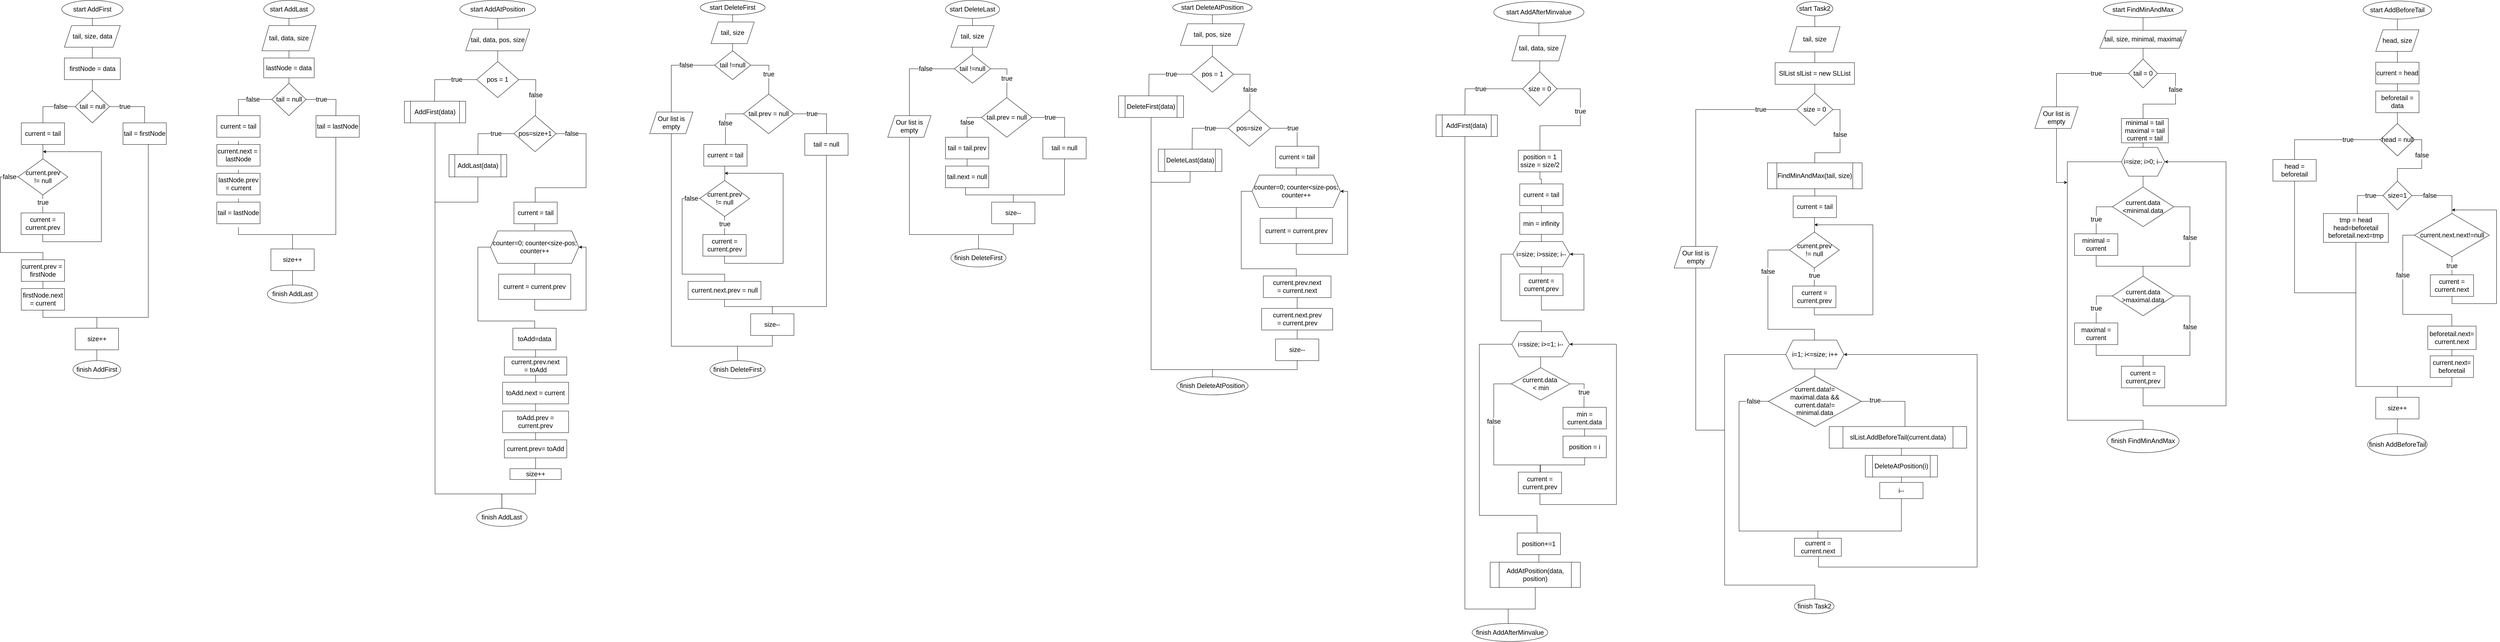 <mxfile version="14.1.2" type="browser"><diagram id="A0mt0SV2yL1bNBT3Z2q2" name="Page-1"><mxGraphModel dx="4152" dy="2320" grid="1" gridSize="10" guides="1" tooltips="1" connect="1" arrows="1" fold="1" page="1" pageScale="1" pageWidth="3300" pageHeight="4681" math="0" shadow="0"><root><mxCell id="0"/><mxCell id="1" parent="0"/><mxCell id="2DaCX-JaU1WF8BxurD7F-3" style="edgeStyle=orthogonalEdgeStyle;rounded=0;orthogonalLoop=1;jettySize=auto;html=1;exitX=0.5;exitY=1;exitDx=0;exitDy=0;fontSize=18;endArrow=none;endFill=0;" parent="1" source="2DaCX-JaU1WF8BxurD7F-1" target="2DaCX-JaU1WF8BxurD7F-2" edge="1"><mxGeometry relative="1" as="geometry"/></mxCell><mxCell id="2DaCX-JaU1WF8BxurD7F-1" value="start AddFirst" style="ellipse;whiteSpace=wrap;html=1;fontSize=18;" parent="1" vertex="1"><mxGeometry x="400" y="80" width="170" height="50" as="geometry"/></mxCell><mxCell id="2DaCX-JaU1WF8BxurD7F-5" style="edgeStyle=orthogonalEdgeStyle;rounded=0;orthogonalLoop=1;jettySize=auto;html=1;entryX=0.5;entryY=0;entryDx=0;entryDy=0;endArrow=none;endFill=0;fontSize=18;" parent="1" source="2DaCX-JaU1WF8BxurD7F-2" target="2DaCX-JaU1WF8BxurD7F-4" edge="1"><mxGeometry relative="1" as="geometry"/></mxCell><mxCell id="2DaCX-JaU1WF8BxurD7F-2" value="tail, size, data" style="shape=parallelogram;perimeter=parallelogramPerimeter;whiteSpace=wrap;html=1;fixedSize=1;fontSize=18;" parent="1" vertex="1"><mxGeometry x="407.5" y="150" width="155" height="60" as="geometry"/></mxCell><mxCell id="2DaCX-JaU1WF8BxurD7F-7" style="edgeStyle=orthogonalEdgeStyle;rounded=0;orthogonalLoop=1;jettySize=auto;html=1;exitX=0.5;exitY=1;exitDx=0;exitDy=0;entryX=0.5;entryY=0;entryDx=0;entryDy=0;endArrow=none;endFill=0;fontSize=18;" parent="1" source="2DaCX-JaU1WF8BxurD7F-4" target="2DaCX-JaU1WF8BxurD7F-6" edge="1"><mxGeometry relative="1" as="geometry"/></mxCell><mxCell id="2DaCX-JaU1WF8BxurD7F-4" value="firstNode = data" style="rounded=0;whiteSpace=wrap;html=1;fontSize=18;" parent="1" vertex="1"><mxGeometry x="407.5" y="240" width="155" height="60" as="geometry"/></mxCell><mxCell id="2DaCX-JaU1WF8BxurD7F-10" value="true" style="edgeStyle=orthogonalEdgeStyle;rounded=0;orthogonalLoop=1;jettySize=auto;html=1;entryX=0.5;entryY=0;entryDx=0;entryDy=0;endArrow=none;endFill=0;fontSize=18;" parent="1" source="2DaCX-JaU1WF8BxurD7F-6" target="2DaCX-JaU1WF8BxurD7F-8" edge="1"><mxGeometry x="-0.415" relative="1" as="geometry"><mxPoint x="1" as="offset"/></mxGeometry></mxCell><mxCell id="2DaCX-JaU1WF8BxurD7F-11" value="false" style="edgeStyle=orthogonalEdgeStyle;rounded=0;orthogonalLoop=1;jettySize=auto;html=1;entryX=0.5;entryY=0;entryDx=0;entryDy=0;endArrow=none;endFill=0;fontSize=18;" parent="1" source="2DaCX-JaU1WF8BxurD7F-6" target="2DaCX-JaU1WF8BxurD7F-9" edge="1"><mxGeometry x="-0.385" relative="1" as="geometry"><mxPoint x="1" as="offset"/></mxGeometry></mxCell><mxCell id="2DaCX-JaU1WF8BxurD7F-6" value="tail = null" style="rhombus;whiteSpace=wrap;html=1;fontSize=18;" parent="1" vertex="1"><mxGeometry x="437.5" y="330" width="95" height="90" as="geometry"/></mxCell><mxCell id="2DaCX-JaU1WF8BxurD7F-22" style="edgeStyle=orthogonalEdgeStyle;rounded=0;orthogonalLoop=1;jettySize=auto;html=1;endArrow=none;endFill=0;fontSize=18;entryX=0.5;entryY=0;entryDx=0;entryDy=0;" parent="1" source="2DaCX-JaU1WF8BxurD7F-8" target="2DaCX-JaU1WF8BxurD7F-21" edge="1"><mxGeometry relative="1" as="geometry"><mxPoint x="520" y="960" as="targetPoint"/><Array as="points"><mxPoint x="640" y="960"/><mxPoint x="498" y="960"/></Array></mxGeometry></mxCell><mxCell id="2DaCX-JaU1WF8BxurD7F-8" value="tail = firstNode" style="rounded=0;whiteSpace=wrap;html=1;fontSize=18;" parent="1" vertex="1"><mxGeometry x="570" y="420" width="120" height="60" as="geometry"/></mxCell><mxCell id="2DaCX-JaU1WF8BxurD7F-13" style="edgeStyle=orthogonalEdgeStyle;rounded=0;orthogonalLoop=1;jettySize=auto;html=1;entryX=0.5;entryY=0;entryDx=0;entryDy=0;endArrow=none;endFill=0;fontSize=18;" parent="1" source="2DaCX-JaU1WF8BxurD7F-9" target="2DaCX-JaU1WF8BxurD7F-12" edge="1"><mxGeometry relative="1" as="geometry"/></mxCell><mxCell id="2DaCX-JaU1WF8BxurD7F-9" value="current = tail" style="rounded=0;whiteSpace=wrap;html=1;fontSize=18;" parent="1" vertex="1"><mxGeometry x="288" y="420" width="120" height="60" as="geometry"/></mxCell><mxCell id="2DaCX-JaU1WF8BxurD7F-15" value="true" style="edgeStyle=orthogonalEdgeStyle;rounded=0;orthogonalLoop=1;jettySize=auto;html=1;entryX=0.5;entryY=0;entryDx=0;entryDy=0;endArrow=none;endFill=0;fontSize=18;" parent="1" source="2DaCX-JaU1WF8BxurD7F-12" target="2DaCX-JaU1WF8BxurD7F-14" edge="1"><mxGeometry x="-0.137" relative="1" as="geometry"><Array as="points"><mxPoint x="348" y="655"/></Array><mxPoint as="offset"/></mxGeometry></mxCell><mxCell id="2DaCX-JaU1WF8BxurD7F-17" value="false" style="edgeStyle=orthogonalEdgeStyle;rounded=0;orthogonalLoop=1;jettySize=auto;html=1;endArrow=none;endFill=0;fontSize=18;" parent="1" source="2DaCX-JaU1WF8BxurD7F-12" edge="1"><mxGeometry x="-0.876" relative="1" as="geometry"><mxPoint x="348" y="800" as="targetPoint"/><Array as="points"><mxPoint x="230" y="570"/><mxPoint x="230" y="780"/><mxPoint x="348" y="780"/></Array><mxPoint as="offset"/></mxGeometry></mxCell><mxCell id="2DaCX-JaU1WF8BxurD7F-12" value="current.prev&lt;br&gt;!= null" style="rhombus;whiteSpace=wrap;html=1;fontSize=18;" parent="1" vertex="1"><mxGeometry x="279" y="520" width="138" height="100" as="geometry"/></mxCell><mxCell id="2DaCX-JaU1WF8BxurD7F-16" style="edgeStyle=orthogonalEdgeStyle;rounded=0;orthogonalLoop=1;jettySize=auto;html=1;endArrow=classic;endFill=1;fontSize=18;" parent="1" source="2DaCX-JaU1WF8BxurD7F-14" edge="1"><mxGeometry relative="1" as="geometry"><mxPoint x="348" y="500" as="targetPoint"/><Array as="points"><mxPoint x="348" y="750"/><mxPoint x="510" y="750"/><mxPoint x="510" y="500"/></Array></mxGeometry></mxCell><mxCell id="2DaCX-JaU1WF8BxurD7F-14" value="current = current.prev" style="rounded=0;whiteSpace=wrap;html=1;fontSize=18;" parent="1" vertex="1"><mxGeometry x="287.5" y="670" width="120" height="60" as="geometry"/></mxCell><mxCell id="2DaCX-JaU1WF8BxurD7F-23" style="edgeStyle=orthogonalEdgeStyle;rounded=0;orthogonalLoop=1;jettySize=auto;html=1;exitX=0.5;exitY=1;exitDx=0;exitDy=0;entryX=0.5;entryY=0;entryDx=0;entryDy=0;endArrow=none;endFill=0;fontSize=18;" parent="1" source="2DaCX-JaU1WF8BxurD7F-18" target="2DaCX-JaU1WF8BxurD7F-20" edge="1"><mxGeometry relative="1" as="geometry"/></mxCell><mxCell id="2DaCX-JaU1WF8BxurD7F-18" value="current.prev =&amp;nbsp;&lt;br&gt;firstNode" style="rounded=0;whiteSpace=wrap;html=1;fontSize=18;" parent="1" vertex="1"><mxGeometry x="288" y="800" width="120" height="60" as="geometry"/></mxCell><mxCell id="2DaCX-JaU1WF8BxurD7F-24" style="edgeStyle=orthogonalEdgeStyle;rounded=0;orthogonalLoop=1;jettySize=auto;html=1;endArrow=none;endFill=0;fontSize=18;" parent="1" source="2DaCX-JaU1WF8BxurD7F-20" edge="1"><mxGeometry relative="1" as="geometry"><mxPoint x="500" y="960" as="targetPoint"/><Array as="points"><mxPoint x="348" y="960"/></Array></mxGeometry></mxCell><mxCell id="2DaCX-JaU1WF8BxurD7F-20" value="firstNode.next&lt;br&gt;= current" style="rounded=0;whiteSpace=wrap;html=1;fontSize=18;" parent="1" vertex="1"><mxGeometry x="288" y="880" width="120" height="60" as="geometry"/></mxCell><mxCell id="2DaCX-JaU1WF8BxurD7F-26" style="edgeStyle=orthogonalEdgeStyle;rounded=0;orthogonalLoop=1;jettySize=auto;html=1;endArrow=none;endFill=0;fontSize=18;" parent="1" source="2DaCX-JaU1WF8BxurD7F-21" target="2DaCX-JaU1WF8BxurD7F-25" edge="1"><mxGeometry relative="1" as="geometry"/></mxCell><mxCell id="2DaCX-JaU1WF8BxurD7F-21" value="size++" style="rounded=0;whiteSpace=wrap;html=1;fontSize=18;" parent="1" vertex="1"><mxGeometry x="437.5" y="990" width="120" height="60" as="geometry"/></mxCell><mxCell id="2DaCX-JaU1WF8BxurD7F-25" value="finish AddFirst" style="ellipse;whiteSpace=wrap;html=1;fontSize=18;" parent="1" vertex="1"><mxGeometry x="431.25" y="1080" width="132.5" height="50" as="geometry"/></mxCell><mxCell id="2DaCX-JaU1WF8BxurD7F-31" style="edgeStyle=orthogonalEdgeStyle;rounded=0;orthogonalLoop=1;jettySize=auto;html=1;exitX=0.5;exitY=1;exitDx=0;exitDy=0;entryX=0.5;entryY=0;entryDx=0;entryDy=0;endArrow=none;endFill=0;fontSize=18;" parent="1" source="2DaCX-JaU1WF8BxurD7F-28" target="2DaCX-JaU1WF8BxurD7F-30" edge="1"><mxGeometry relative="1" as="geometry"/></mxCell><mxCell id="2DaCX-JaU1WF8BxurD7F-28" value="start AddLast" style="ellipse;whiteSpace=wrap;html=1;fontSize=18;" parent="1" vertex="1"><mxGeometry x="960" y="80" width="140" height="50" as="geometry"/></mxCell><mxCell id="2DaCX-JaU1WF8BxurD7F-33" style="edgeStyle=orthogonalEdgeStyle;rounded=0;orthogonalLoop=1;jettySize=auto;html=1;exitX=0.5;exitY=1;exitDx=0;exitDy=0;entryX=0.5;entryY=0;entryDx=0;entryDy=0;endArrow=none;endFill=0;fontSize=18;" parent="1" source="2DaCX-JaU1WF8BxurD7F-30" target="2DaCX-JaU1WF8BxurD7F-32" edge="1"><mxGeometry relative="1" as="geometry"/></mxCell><mxCell id="2DaCX-JaU1WF8BxurD7F-30" value="tail, data, size" style="shape=parallelogram;perimeter=parallelogramPerimeter;whiteSpace=wrap;html=1;fixedSize=1;fontSize=18;" parent="1" vertex="1"><mxGeometry x="955" y="150" width="150" height="70" as="geometry"/></mxCell><mxCell id="2DaCX-JaU1WF8BxurD7F-36" style="edgeStyle=orthogonalEdgeStyle;rounded=0;orthogonalLoop=1;jettySize=auto;html=1;exitX=0.5;exitY=1;exitDx=0;exitDy=0;entryX=0.5;entryY=0;entryDx=0;entryDy=0;endArrow=none;endFill=0;fontSize=18;" parent="1" source="2DaCX-JaU1WF8BxurD7F-32" target="2DaCX-JaU1WF8BxurD7F-35" edge="1"><mxGeometry relative="1" as="geometry"/></mxCell><mxCell id="2DaCX-JaU1WF8BxurD7F-32" value="lastNode = data" style="rounded=0;whiteSpace=wrap;html=1;fontSize=18;" parent="1" vertex="1"><mxGeometry x="960" y="240" width="140" height="55" as="geometry"/></mxCell><mxCell id="2DaCX-JaU1WF8BxurD7F-37" value="false" style="edgeStyle=orthogonalEdgeStyle;rounded=0;orthogonalLoop=1;jettySize=auto;html=1;endArrow=none;endFill=0;fontSize=18;" parent="1" source="2DaCX-JaU1WF8BxurD7F-35" edge="1"><mxGeometry x="-0.288" relative="1" as="geometry"><mxPoint x="890" y="410" as="targetPoint"/><Array as="points"><mxPoint x="890" y="355"/><mxPoint x="890" y="410"/></Array><mxPoint as="offset"/></mxGeometry></mxCell><mxCell id="2DaCX-JaU1WF8BxurD7F-38" value="true" style="edgeStyle=orthogonalEdgeStyle;rounded=0;orthogonalLoop=1;jettySize=auto;html=1;endArrow=none;endFill=0;fontSize=18;" parent="1" source="2DaCX-JaU1WF8BxurD7F-35" edge="1"><mxGeometry x="-0.382" relative="1" as="geometry"><mxPoint x="1160" y="410" as="targetPoint"/><mxPoint as="offset"/></mxGeometry></mxCell><mxCell id="2DaCX-JaU1WF8BxurD7F-35" value="tail = null" style="rhombus;whiteSpace=wrap;html=1;fontSize=18;" parent="1" vertex="1"><mxGeometry x="982.5" y="310" width="95" height="90" as="geometry"/></mxCell><mxCell id="2DaCX-JaU1WF8BxurD7F-48" style="edgeStyle=orthogonalEdgeStyle;rounded=0;orthogonalLoop=1;jettySize=auto;html=1;endArrow=none;endFill=0;fontSize=18;entryX=0.5;entryY=0;entryDx=0;entryDy=0;" parent="1" source="2DaCX-JaU1WF8BxurD7F-39" target="2DaCX-JaU1WF8BxurD7F-47" edge="1"><mxGeometry relative="1" as="geometry"><mxPoint x="1040" y="730" as="targetPoint"/><Array as="points"><mxPoint x="1160" y="730"/><mxPoint x="1040" y="730"/></Array></mxGeometry></mxCell><mxCell id="2DaCX-JaU1WF8BxurD7F-39" value="tail = lastNode" style="rounded=0;whiteSpace=wrap;html=1;fontSize=18;" parent="1" vertex="1"><mxGeometry x="1105" y="400" width="120" height="60" as="geometry"/></mxCell><mxCell id="2DaCX-JaU1WF8BxurD7F-42" style="edgeStyle=orthogonalEdgeStyle;rounded=0;orthogonalLoop=1;jettySize=auto;html=1;exitX=0.5;exitY=1;exitDx=0;exitDy=0;entryX=0.5;entryY=0;entryDx=0;entryDy=0;endArrow=none;endFill=0;fontSize=18;" parent="1" edge="1"><mxGeometry relative="1" as="geometry"><mxPoint x="890" y="470" as="sourcePoint"/><mxPoint x="890" y="490" as="targetPoint"/></mxGeometry></mxCell><mxCell id="2DaCX-JaU1WF8BxurD7F-40" value="current = tail" style="rounded=0;whiteSpace=wrap;html=1;fontSize=18;" parent="1" vertex="1"><mxGeometry x="830" y="400" width="120" height="60" as="geometry"/></mxCell><mxCell id="2DaCX-JaU1WF8BxurD7F-44" style="edgeStyle=orthogonalEdgeStyle;rounded=0;orthogonalLoop=1;jettySize=auto;html=1;exitX=0.5;exitY=1;exitDx=0;exitDy=0;entryX=0.5;entryY=0;entryDx=0;entryDy=0;endArrow=none;endFill=0;fontSize=18;" parent="1" edge="1"><mxGeometry relative="1" as="geometry"><mxPoint x="890" y="550" as="sourcePoint"/><mxPoint x="890" y="570" as="targetPoint"/></mxGeometry></mxCell><mxCell id="2DaCX-JaU1WF8BxurD7F-41" value="current.next =&amp;nbsp;&lt;br&gt;lastNode" style="rounded=0;whiteSpace=wrap;html=1;fontSize=18;" parent="1" vertex="1"><mxGeometry x="830" y="480" width="120" height="60" as="geometry"/></mxCell><mxCell id="2DaCX-JaU1WF8BxurD7F-46" style="edgeStyle=orthogonalEdgeStyle;rounded=0;orthogonalLoop=1;jettySize=auto;html=1;exitX=0.5;exitY=1;exitDx=0;exitDy=0;endArrow=none;endFill=0;fontSize=18;" parent="1" edge="1"><mxGeometry relative="1" as="geometry"><mxPoint x="890" y="630" as="sourcePoint"/><mxPoint x="890" y="650" as="targetPoint"/></mxGeometry></mxCell><mxCell id="2DaCX-JaU1WF8BxurD7F-43" value="lastNode.prev&lt;br&gt;= current" style="rounded=0;whiteSpace=wrap;html=1;fontSize=18;" parent="1" vertex="1"><mxGeometry x="830" y="560" width="120" height="60" as="geometry"/></mxCell><mxCell id="2DaCX-JaU1WF8BxurD7F-49" style="edgeStyle=orthogonalEdgeStyle;rounded=0;orthogonalLoop=1;jettySize=auto;html=1;exitX=0.5;exitY=1;exitDx=0;exitDy=0;endArrow=none;endFill=0;fontSize=18;" parent="1" edge="1"><mxGeometry relative="1" as="geometry"><mxPoint x="1040" y="730" as="targetPoint"/><mxPoint x="890" y="710" as="sourcePoint"/><Array as="points"><mxPoint x="890" y="730"/></Array></mxGeometry></mxCell><mxCell id="2DaCX-JaU1WF8BxurD7F-45" value="tail = lastNode" style="rounded=0;whiteSpace=wrap;html=1;fontSize=18;" parent="1" vertex="1"><mxGeometry x="830" y="640" width="120" height="60" as="geometry"/></mxCell><mxCell id="2DaCX-JaU1WF8BxurD7F-47" value="size++" style="rounded=0;whiteSpace=wrap;html=1;fontSize=18;" parent="1" vertex="1"><mxGeometry x="980" y="770" width="120" height="60" as="geometry"/></mxCell><mxCell id="2DaCX-JaU1WF8BxurD7F-52" style="edgeStyle=orthogonalEdgeStyle;rounded=0;orthogonalLoop=1;jettySize=auto;html=1;entryX=0.5;entryY=1;entryDx=0;entryDy=0;endArrow=none;endFill=0;fontSize=18;" parent="1" source="2DaCX-JaU1WF8BxurD7F-50" target="2DaCX-JaU1WF8BxurD7F-47" edge="1"><mxGeometry relative="1" as="geometry"/></mxCell><mxCell id="2DaCX-JaU1WF8BxurD7F-50" value="finish AddLast" style="ellipse;whiteSpace=wrap;html=1;fontSize=18;" parent="1" vertex="1"><mxGeometry x="970" y="870" width="140" height="50" as="geometry"/></mxCell><mxCell id="2DaCX-JaU1WF8BxurD7F-56" style="edgeStyle=orthogonalEdgeStyle;rounded=0;orthogonalLoop=1;jettySize=auto;html=1;exitX=0.5;exitY=1;exitDx=0;exitDy=0;endArrow=none;endFill=0;fontSize=18;" parent="1" source="2DaCX-JaU1WF8BxurD7F-53" target="2DaCX-JaU1WF8BxurD7F-55" edge="1"><mxGeometry relative="1" as="geometry"/></mxCell><mxCell id="2DaCX-JaU1WF8BxurD7F-53" value="start AddAtPosition" style="ellipse;whiteSpace=wrap;html=1;fontSize=18;" parent="1" vertex="1"><mxGeometry x="1503.75" y="80" width="210" height="50" as="geometry"/></mxCell><mxCell id="2DaCX-JaU1WF8BxurD7F-58" style="edgeStyle=orthogonalEdgeStyle;rounded=0;orthogonalLoop=1;jettySize=auto;html=1;exitX=0.5;exitY=1;exitDx=0;exitDy=0;entryX=0.5;entryY=0;entryDx=0;entryDy=0;endArrow=none;endFill=0;fontSize=18;" parent="1" source="2DaCX-JaU1WF8BxurD7F-55" target="2DaCX-JaU1WF8BxurD7F-57" edge="1"><mxGeometry relative="1" as="geometry"/></mxCell><mxCell id="2DaCX-JaU1WF8BxurD7F-55" value="tail, data, pos, size" style="shape=parallelogram;perimeter=parallelogramPerimeter;whiteSpace=wrap;html=1;fixedSize=1;fontSize=18;" parent="1" vertex="1"><mxGeometry x="1520" y="160" width="177.5" height="60" as="geometry"/></mxCell><mxCell id="2DaCX-JaU1WF8BxurD7F-59" value="true" style="edgeStyle=orthogonalEdgeStyle;rounded=0;orthogonalLoop=1;jettySize=auto;html=1;endArrow=none;endFill=0;fontSize=18;" parent="1" source="2DaCX-JaU1WF8BxurD7F-57" edge="1"><mxGeometry x="-0.359" relative="1" as="geometry"><mxPoint x="1433.75" y="360" as="targetPoint"/><mxPoint x="1" as="offset"/></mxGeometry></mxCell><mxCell id="2DaCX-JaU1WF8BxurD7F-61" value="false" style="edgeStyle=orthogonalEdgeStyle;rounded=0;orthogonalLoop=1;jettySize=auto;html=1;endArrow=none;endFill=0;fontSize=18;" parent="1" source="2DaCX-JaU1WF8BxurD7F-57" edge="1"><mxGeometry x="0.234" relative="1" as="geometry"><mxPoint x="1713.75" y="400" as="targetPoint"/><mxPoint y="-1" as="offset"/></mxGeometry></mxCell><mxCell id="2DaCX-JaU1WF8BxurD7F-57" value="pos = 1" style="rhombus;whiteSpace=wrap;html=1;fontSize=18;" parent="1" vertex="1"><mxGeometry x="1550.31" y="250" width="116.87" height="100" as="geometry"/></mxCell><mxCell id="2DaCX-JaU1WF8BxurD7F-66" style="edgeStyle=orthogonalEdgeStyle;rounded=0;orthogonalLoop=1;jettySize=auto;html=1;endArrow=none;endFill=0;fontSize=18;entryX=0.5;entryY=0;entryDx=0;entryDy=0;" parent="1" source="2DaCX-JaU1WF8BxurD7F-60" target="2DaCX-JaU1WF8BxurD7F-87" edge="1"><mxGeometry relative="1" as="geometry"><mxPoint x="1434.75" y="1440" as="targetPoint"/><Array as="points"><mxPoint x="1434.75" y="1450"/><mxPoint x="1620.75" y="1450"/></Array></mxGeometry></mxCell><mxCell id="2DaCX-JaU1WF8BxurD7F-60" value="AddFirst(data)" style="shape=process;whiteSpace=wrap;html=1;backgroundOutline=1;fontSize=18;" parent="1" vertex="1"><mxGeometry x="1350" y="360" width="170" height="60" as="geometry"/></mxCell><mxCell id="2DaCX-JaU1WF8BxurD7F-63" value="true" style="edgeStyle=orthogonalEdgeStyle;rounded=0;orthogonalLoop=1;jettySize=auto;html=1;endArrow=none;endFill=0;fontSize=18;" parent="1" source="2DaCX-JaU1WF8BxurD7F-62" edge="1"><mxGeometry x="-0.375" relative="1" as="geometry"><mxPoint x="1553.75" y="510" as="targetPoint"/><mxPoint as="offset"/></mxGeometry></mxCell><mxCell id="2DaCX-JaU1WF8BxurD7F-65" value="false" style="edgeStyle=orthogonalEdgeStyle;rounded=0;orthogonalLoop=1;jettySize=auto;html=1;endArrow=none;endFill=0;fontSize=18;" parent="1" source="2DaCX-JaU1WF8BxurD7F-62" edge="1"><mxGeometry x="-0.792" relative="1" as="geometry"><mxPoint x="1712.75" y="640" as="targetPoint"/><Array as="points"><mxPoint x="1853.75" y="450"/><mxPoint x="1853.75" y="600"/><mxPoint x="1712.75" y="600"/><mxPoint x="1712.75" y="640"/></Array><mxPoint as="offset"/></mxGeometry></mxCell><mxCell id="2DaCX-JaU1WF8BxurD7F-62" value="pos=size+1" style="rhombus;whiteSpace=wrap;html=1;fontSize=18;" parent="1" vertex="1"><mxGeometry x="1653.75" y="400" width="117" height="100" as="geometry"/></mxCell><mxCell id="2DaCX-JaU1WF8BxurD7F-67" style="edgeStyle=orthogonalEdgeStyle;rounded=0;orthogonalLoop=1;jettySize=auto;html=1;endArrow=none;endFill=0;fontSize=18;" parent="1" source="2DaCX-JaU1WF8BxurD7F-64" edge="1"><mxGeometry relative="1" as="geometry"><mxPoint x="1433.75" y="640" as="targetPoint"/><Array as="points"><mxPoint x="1553.75" y="640"/><mxPoint x="1433.75" y="640"/></Array></mxGeometry></mxCell><mxCell id="2DaCX-JaU1WF8BxurD7F-64" value="AddLast(data)" style="shape=process;whiteSpace=wrap;html=1;backgroundOutline=1;fontSize=18;" parent="1" vertex="1"><mxGeometry x="1473.75" y="508" width="160" height="62" as="geometry"/></mxCell><mxCell id="2DaCX-JaU1WF8BxurD7F-71" style="edgeStyle=orthogonalEdgeStyle;rounded=0;orthogonalLoop=1;jettySize=auto;html=1;exitX=0.5;exitY=1;exitDx=0;exitDy=0;entryX=0.5;entryY=0;entryDx=0;entryDy=0;endArrow=none;endFill=0;fontSize=18;" parent="1" source="2DaCX-JaU1WF8BxurD7F-69" target="2DaCX-JaU1WF8BxurD7F-70" edge="1"><mxGeometry relative="1" as="geometry"/></mxCell><mxCell id="2DaCX-JaU1WF8BxurD7F-69" value="current = tail" style="rounded=0;whiteSpace=wrap;html=1;fontSize=18;" parent="1" vertex="1"><mxGeometry x="1653.75" y="640" width="120" height="60" as="geometry"/></mxCell><mxCell id="2DaCX-JaU1WF8BxurD7F-73" style="edgeStyle=orthogonalEdgeStyle;rounded=0;orthogonalLoop=1;jettySize=auto;html=1;endArrow=none;endFill=0;fontSize=18;" parent="1" source="2DaCX-JaU1WF8BxurD7F-70" target="2DaCX-JaU1WF8BxurD7F-72" edge="1"><mxGeometry relative="1" as="geometry"/></mxCell><mxCell id="2DaCX-JaU1WF8BxurD7F-75" style="edgeStyle=orthogonalEdgeStyle;rounded=0;orthogonalLoop=1;jettySize=auto;html=1;endArrow=none;endFill=0;fontSize=18;" parent="1" source="2DaCX-JaU1WF8BxurD7F-70" edge="1"><mxGeometry relative="1" as="geometry"><mxPoint x="1711.25" y="1010" as="targetPoint"/><Array as="points"><mxPoint x="1553.75" y="765"/><mxPoint x="1553.75" y="970"/><mxPoint x="1711.75" y="970"/></Array></mxGeometry></mxCell><mxCell id="2DaCX-JaU1WF8BxurD7F-70" value="counter=0; counter&amp;lt;size-pos; counter++" style="shape=hexagon;perimeter=hexagonPerimeter2;whiteSpace=wrap;html=1;fixedSize=1;fontSize=18;" parent="1" vertex="1"><mxGeometry x="1588.75" y="720" width="245" height="90" as="geometry"/></mxCell><mxCell id="2DaCX-JaU1WF8BxurD7F-74" style="edgeStyle=orthogonalEdgeStyle;rounded=0;orthogonalLoop=1;jettySize=auto;html=1;entryX=1;entryY=0.5;entryDx=0;entryDy=0;endArrow=classic;endFill=1;fontSize=18;" parent="1" source="2DaCX-JaU1WF8BxurD7F-72" target="2DaCX-JaU1WF8BxurD7F-70" edge="1"><mxGeometry relative="1" as="geometry"><Array as="points"><mxPoint x="1711.75" y="940"/><mxPoint x="1853.75" y="940"/><mxPoint x="1853.75" y="765"/></Array></mxGeometry></mxCell><mxCell id="2DaCX-JaU1WF8BxurD7F-72" value="current = current.prev" style="rounded=0;whiteSpace=wrap;html=1;fontSize=18;" parent="1" vertex="1"><mxGeometry x="1611.25" y="840" width="200" height="70" as="geometry"/></mxCell><mxCell id="2DaCX-JaU1WF8BxurD7F-79" style="edgeStyle=orthogonalEdgeStyle;rounded=0;orthogonalLoop=1;jettySize=auto;html=1;exitX=0.5;exitY=1;exitDx=0;exitDy=0;entryX=0.5;entryY=0;entryDx=0;entryDy=0;endArrow=none;endFill=0;fontSize=18;" parent="1" source="2DaCX-JaU1WF8BxurD7F-76" target="2DaCX-JaU1WF8BxurD7F-77" edge="1"><mxGeometry relative="1" as="geometry"/></mxCell><mxCell id="2DaCX-JaU1WF8BxurD7F-76" value="toAdd=data" style="rounded=0;whiteSpace=wrap;html=1;fontSize=18;" parent="1" vertex="1"><mxGeometry x="1650.75" y="990" width="120" height="60" as="geometry"/></mxCell><mxCell id="2DaCX-JaU1WF8BxurD7F-80" style="edgeStyle=orthogonalEdgeStyle;rounded=0;orthogonalLoop=1;jettySize=auto;html=1;exitX=0.5;exitY=1;exitDx=0;exitDy=0;endArrow=none;endFill=0;fontSize=18;" parent="1" source="2DaCX-JaU1WF8BxurD7F-77" target="2DaCX-JaU1WF8BxurD7F-78" edge="1"><mxGeometry relative="1" as="geometry"/></mxCell><mxCell id="2DaCX-JaU1WF8BxurD7F-77" value="current.prev.next&lt;br&gt;= toAdd" style="rounded=0;whiteSpace=wrap;html=1;fontSize=18;" parent="1" vertex="1"><mxGeometry x="1627.25" y="1070" width="173" height="50" as="geometry"/></mxCell><mxCell id="2DaCX-JaU1WF8BxurD7F-82" style="edgeStyle=orthogonalEdgeStyle;rounded=0;orthogonalLoop=1;jettySize=auto;html=1;exitX=0.5;exitY=1;exitDx=0;exitDy=0;entryX=0.5;entryY=0;entryDx=0;entryDy=0;endArrow=none;endFill=0;fontSize=18;" parent="1" source="2DaCX-JaU1WF8BxurD7F-78" target="2DaCX-JaU1WF8BxurD7F-81" edge="1"><mxGeometry relative="1" as="geometry"/></mxCell><mxCell id="2DaCX-JaU1WF8BxurD7F-78" value="toAdd.next = current" style="rounded=0;whiteSpace=wrap;html=1;fontSize=18;" parent="1" vertex="1"><mxGeometry x="1622.25" y="1140" width="183" height="60" as="geometry"/></mxCell><mxCell id="2DaCX-JaU1WF8BxurD7F-84" style="edgeStyle=orthogonalEdgeStyle;rounded=0;orthogonalLoop=1;jettySize=auto;html=1;exitX=0.5;exitY=1;exitDx=0;exitDy=0;entryX=0.5;entryY=0;entryDx=0;entryDy=0;endArrow=none;endFill=0;fontSize=18;" parent="1" source="2DaCX-JaU1WF8BxurD7F-81" target="2DaCX-JaU1WF8BxurD7F-83" edge="1"><mxGeometry relative="1" as="geometry"/></mxCell><mxCell id="2DaCX-JaU1WF8BxurD7F-81" value="toAdd.prev = current.prev" style="rounded=0;whiteSpace=wrap;html=1;fontSize=18;" parent="1" vertex="1"><mxGeometry x="1622.25" y="1220" width="183" height="60" as="geometry"/></mxCell><mxCell id="2DaCX-JaU1WF8BxurD7F-86" style="edgeStyle=orthogonalEdgeStyle;rounded=0;orthogonalLoop=1;jettySize=auto;html=1;exitX=0.5;exitY=1;exitDx=0;exitDy=0;entryX=0.5;entryY=0;entryDx=0;entryDy=0;endArrow=none;endFill=0;fontSize=18;" parent="1" source="2DaCX-JaU1WF8BxurD7F-83" target="2DaCX-JaU1WF8BxurD7F-85" edge="1"><mxGeometry relative="1" as="geometry"/></mxCell><mxCell id="2DaCX-JaU1WF8BxurD7F-83" value="current.prev= toAdd" style="rounded=0;whiteSpace=wrap;html=1;fontSize=18;" parent="1" vertex="1"><mxGeometry x="1627.25" y="1300" width="173" height="50" as="geometry"/></mxCell><mxCell id="2DaCX-JaU1WF8BxurD7F-88" style="edgeStyle=orthogonalEdgeStyle;rounded=0;orthogonalLoop=1;jettySize=auto;html=1;endArrow=none;endFill=0;fontSize=18;entryX=0.5;entryY=0;entryDx=0;entryDy=0;" parent="1" source="2DaCX-JaU1WF8BxurD7F-85" target="2DaCX-JaU1WF8BxurD7F-87" edge="1"><mxGeometry relative="1" as="geometry"><mxPoint x="1623.75" y="1500" as="targetPoint"/><Array as="points"><mxPoint x="1713.75" y="1450"/><mxPoint x="1620.75" y="1450"/></Array></mxGeometry></mxCell><mxCell id="2DaCX-JaU1WF8BxurD7F-85" value="size++" style="rounded=0;whiteSpace=wrap;html=1;fontSize=18;" parent="1" vertex="1"><mxGeometry x="1642.75" y="1380" width="142" height="30" as="geometry"/></mxCell><mxCell id="2DaCX-JaU1WF8BxurD7F-87" value="finish AddLast" style="ellipse;whiteSpace=wrap;html=1;fontSize=18;" parent="1" vertex="1"><mxGeometry x="1550.31" y="1490" width="140" height="50" as="geometry"/></mxCell><mxCell id="2DaCX-JaU1WF8BxurD7F-92" style="edgeStyle=orthogonalEdgeStyle;rounded=0;orthogonalLoop=1;jettySize=auto;html=1;exitX=0.5;exitY=1;exitDx=0;exitDy=0;entryX=0.5;entryY=0;entryDx=0;entryDy=0;endArrow=none;endFill=0;fontSize=18;" parent="1" source="2DaCX-JaU1WF8BxurD7F-90" target="2DaCX-JaU1WF8BxurD7F-91" edge="1"><mxGeometry relative="1" as="geometry"/></mxCell><mxCell id="2DaCX-JaU1WF8BxurD7F-90" value="start DeleteFirst" style="ellipse;whiteSpace=wrap;html=1;fontSize=18;" parent="1" vertex="1"><mxGeometry x="2170" y="80" width="180" height="40" as="geometry"/></mxCell><mxCell id="2DaCX-JaU1WF8BxurD7F-94" value="false" style="edgeStyle=orthogonalEdgeStyle;rounded=0;orthogonalLoop=1;jettySize=auto;html=1;endArrow=none;endFill=0;fontSize=18;" parent="1" source="2DaCX-JaU1WF8BxurD7F-91" target="2DaCX-JaU1WF8BxurD7F-95" edge="1"><mxGeometry x="-0.368" relative="1" as="geometry"><mxPoint x="2080" y="320" as="targetPoint"/><mxPoint as="offset"/></mxGeometry></mxCell><mxCell id="2DaCX-JaU1WF8BxurD7F-96" value="true" style="edgeStyle=orthogonalEdgeStyle;rounded=0;orthogonalLoop=1;jettySize=auto;html=1;endArrow=none;endFill=0;fontSize=18;" parent="1" source="2DaCX-JaU1WF8BxurD7F-91" edge="1"><mxGeometry relative="1" as="geometry"><mxPoint x="2360" y="360" as="targetPoint"/></mxGeometry></mxCell><mxCell id="2DaCX-JaU1WF8BxurD7F-91" value="tail !=null" style="rhombus;whiteSpace=wrap;html=1;fontSize=18;" parent="1" vertex="1"><mxGeometry x="2210" y="220" width="100" height="80" as="geometry"/></mxCell><mxCell id="2DaCX-JaU1WF8BxurD7F-93" value="tail, size" style="shape=parallelogram;perimeter=parallelogramPerimeter;whiteSpace=wrap;html=1;fixedSize=1;fontSize=18;" parent="1" vertex="1"><mxGeometry x="2200" y="140" width="120" height="60" as="geometry"/></mxCell><mxCell id="2DaCX-JaU1WF8BxurD7F-112" style="edgeStyle=orthogonalEdgeStyle;rounded=0;orthogonalLoop=1;jettySize=auto;html=1;endArrow=none;endFill=0;fontSize=18;entryX=0.5;entryY=0;entryDx=0;entryDy=0;" parent="1" source="2DaCX-JaU1WF8BxurD7F-95" target="2DaCX-JaU1WF8BxurD7F-113" edge="1"><mxGeometry relative="1" as="geometry"><mxPoint x="2260" y="1040" as="targetPoint"/><Array as="points"><mxPoint x="2090" y="1040"/><mxPoint x="2273" y="1040"/></Array></mxGeometry></mxCell><mxCell id="2DaCX-JaU1WF8BxurD7F-95" value="Our list is&lt;br&gt;empty" style="shape=parallelogram;perimeter=parallelogramPerimeter;whiteSpace=wrap;html=1;fixedSize=1;fontSize=18;" parent="1" vertex="1"><mxGeometry x="2030" y="390" width="120" height="60" as="geometry"/></mxCell><mxCell id="2DaCX-JaU1WF8BxurD7F-98" value="true" style="edgeStyle=orthogonalEdgeStyle;rounded=0;orthogonalLoop=1;jettySize=auto;html=1;endArrow=none;endFill=0;fontSize=18;" parent="1" source="2DaCX-JaU1WF8BxurD7F-97" edge="1"><mxGeometry x="-0.429" relative="1" as="geometry"><mxPoint x="2520" y="480" as="targetPoint"/><mxPoint as="offset"/></mxGeometry></mxCell><mxCell id="2DaCX-JaU1WF8BxurD7F-100" value="false" style="edgeStyle=orthogonalEdgeStyle;rounded=0;orthogonalLoop=1;jettySize=auto;html=1;endArrow=none;endFill=0;fontSize=18;" parent="1" source="2DaCX-JaU1WF8BxurD7F-97" edge="1"><mxGeometry x="0.111" relative="1" as="geometry"><mxPoint x="2240" y="480" as="targetPoint"/><mxPoint y="1" as="offset"/></mxGeometry></mxCell><mxCell id="2DaCX-JaU1WF8BxurD7F-97" value="tail.prev = null" style="rhombus;whiteSpace=wrap;html=1;fontSize=18;" parent="1" vertex="1"><mxGeometry x="2290" y="340" width="140" height="110" as="geometry"/></mxCell><mxCell id="2DaCX-JaU1WF8BxurD7F-109" style="edgeStyle=orthogonalEdgeStyle;rounded=0;orthogonalLoop=1;jettySize=auto;html=1;endArrow=none;endFill=0;fontSize=18;" parent="1" source="2DaCX-JaU1WF8BxurD7F-99" edge="1"><mxGeometry relative="1" as="geometry"><mxPoint x="2370" y="950" as="targetPoint"/><Array as="points"><mxPoint x="2520" y="930"/><mxPoint x="2370" y="930"/></Array></mxGeometry></mxCell><mxCell id="2DaCX-JaU1WF8BxurD7F-99" value="tail = null" style="rounded=0;whiteSpace=wrap;html=1;fontSize=18;" parent="1" vertex="1"><mxGeometry x="2460" y="450" width="120" height="60" as="geometry"/></mxCell><mxCell id="2DaCX-JaU1WF8BxurD7F-101" value="current = tail" style="rounded=0;whiteSpace=wrap;html=1;fontSize=18;" parent="1" vertex="1"><mxGeometry x="2180" y="480" width="120" height="60" as="geometry"/></mxCell><mxCell id="2DaCX-JaU1WF8BxurD7F-102" style="edgeStyle=orthogonalEdgeStyle;rounded=0;orthogonalLoop=1;jettySize=auto;html=1;entryX=0.5;entryY=0;entryDx=0;entryDy=0;endArrow=none;endFill=0;fontSize=18;" parent="1" target="2DaCX-JaU1WF8BxurD7F-105" edge="1"><mxGeometry relative="1" as="geometry"><mxPoint x="2238" y="540" as="sourcePoint"/></mxGeometry></mxCell><mxCell id="2DaCX-JaU1WF8BxurD7F-103" value="true" style="edgeStyle=orthogonalEdgeStyle;rounded=0;orthogonalLoop=1;jettySize=auto;html=1;entryX=0.5;entryY=0;entryDx=0;entryDy=0;endArrow=none;endFill=0;fontSize=18;" parent="1" source="2DaCX-JaU1WF8BxurD7F-105" target="2DaCX-JaU1WF8BxurD7F-107" edge="1"><mxGeometry x="-0.137" relative="1" as="geometry"><Array as="points"><mxPoint x="2238" y="715"/></Array><mxPoint as="offset"/></mxGeometry></mxCell><mxCell id="2DaCX-JaU1WF8BxurD7F-104" value="false" style="edgeStyle=orthogonalEdgeStyle;rounded=0;orthogonalLoop=1;jettySize=auto;html=1;endArrow=none;endFill=0;fontSize=18;" parent="1" source="2DaCX-JaU1WF8BxurD7F-105" edge="1"><mxGeometry x="-0.876" relative="1" as="geometry"><mxPoint x="2238" y="860" as="targetPoint"/><Array as="points"><mxPoint x="2120" y="630"/><mxPoint x="2120" y="840"/><mxPoint x="2238" y="840"/></Array><mxPoint as="offset"/></mxGeometry></mxCell><mxCell id="2DaCX-JaU1WF8BxurD7F-105" value="current.prev&lt;br&gt;!= null" style="rhombus;whiteSpace=wrap;html=1;fontSize=18;" parent="1" vertex="1"><mxGeometry x="2169" y="580" width="138" height="100" as="geometry"/></mxCell><mxCell id="2DaCX-JaU1WF8BxurD7F-106" style="edgeStyle=orthogonalEdgeStyle;rounded=0;orthogonalLoop=1;jettySize=auto;html=1;endArrow=classic;endFill=1;fontSize=18;" parent="1" source="2DaCX-JaU1WF8BxurD7F-107" edge="1"><mxGeometry relative="1" as="geometry"><mxPoint x="2238" y="560" as="targetPoint"/><Array as="points"><mxPoint x="2238" y="810"/><mxPoint x="2400" y="810"/><mxPoint x="2400" y="560"/></Array></mxGeometry></mxCell><mxCell id="2DaCX-JaU1WF8BxurD7F-107" value="current = current.prev" style="rounded=0;whiteSpace=wrap;html=1;fontSize=18;" parent="1" vertex="1"><mxGeometry x="2177.5" y="730" width="120" height="60" as="geometry"/></mxCell><mxCell id="2DaCX-JaU1WF8BxurD7F-111" style="edgeStyle=orthogonalEdgeStyle;rounded=0;orthogonalLoop=1;jettySize=auto;html=1;exitX=0.5;exitY=1;exitDx=0;exitDy=0;entryX=0.5;entryY=0;entryDx=0;entryDy=0;endArrow=none;endFill=0;fontSize=18;" parent="1" source="2DaCX-JaU1WF8BxurD7F-108" target="2DaCX-JaU1WF8BxurD7F-110" edge="1"><mxGeometry relative="1" as="geometry"><Array as="points"><mxPoint x="2238" y="930"/><mxPoint x="2370" y="930"/></Array></mxGeometry></mxCell><mxCell id="2DaCX-JaU1WF8BxurD7F-108" value="current.next.prev = null" style="rounded=0;whiteSpace=wrap;html=1;fontSize=18;" parent="1" vertex="1"><mxGeometry x="2136.5" y="860" width="202" height="50" as="geometry"/></mxCell><mxCell id="2DaCX-JaU1WF8BxurD7F-114" style="edgeStyle=orthogonalEdgeStyle;rounded=0;orthogonalLoop=1;jettySize=auto;html=1;endArrow=none;endFill=0;fontSize=18;entryX=0.5;entryY=0;entryDx=0;entryDy=0;" parent="1" source="2DaCX-JaU1WF8BxurD7F-110" target="2DaCX-JaU1WF8BxurD7F-113" edge="1"><mxGeometry relative="1" as="geometry"><mxPoint x="2290" y="1080" as="targetPoint"/><Array as="points"><mxPoint x="2370" y="1040"/><mxPoint x="2273" y="1040"/></Array></mxGeometry></mxCell><mxCell id="2DaCX-JaU1WF8BxurD7F-110" value="size--" style="rounded=0;whiteSpace=wrap;html=1;fontSize=18;" parent="1" vertex="1"><mxGeometry x="2310" y="950" width="120" height="60" as="geometry"/></mxCell><mxCell id="2DaCX-JaU1WF8BxurD7F-113" value="finish DeleteFirst" style="ellipse;whiteSpace=wrap;html=1;fontSize=18;" parent="1" vertex="1"><mxGeometry x="2197" y="1080" width="153" height="50" as="geometry"/></mxCell><mxCell id="2DaCX-JaU1WF8BxurD7F-118" style="edgeStyle=orthogonalEdgeStyle;rounded=0;orthogonalLoop=1;jettySize=auto;html=1;endArrow=none;endFill=0;fontSize=18;" parent="1" source="2DaCX-JaU1WF8BxurD7F-116" target="2DaCX-JaU1WF8BxurD7F-117" edge="1"><mxGeometry relative="1" as="geometry"/></mxCell><mxCell id="2DaCX-JaU1WF8BxurD7F-116" value="start DeleteLast" style="ellipse;whiteSpace=wrap;html=1;fontSize=18;" parent="1" vertex="1"><mxGeometry x="2850" y="80" width="150" height="50" as="geometry"/></mxCell><mxCell id="2DaCX-JaU1WF8BxurD7F-127" style="edgeStyle=orthogonalEdgeStyle;rounded=0;orthogonalLoop=1;jettySize=auto;html=1;exitX=0.5;exitY=1;exitDx=0;exitDy=0;entryX=0.5;entryY=0;entryDx=0;entryDy=0;endArrow=none;endFill=0;fontSize=18;" parent="1" source="2DaCX-JaU1WF8BxurD7F-117" target="2DaCX-JaU1WF8BxurD7F-121" edge="1"><mxGeometry relative="1" as="geometry"/></mxCell><mxCell id="2DaCX-JaU1WF8BxurD7F-117" value="tail, size" style="shape=parallelogram;perimeter=parallelogramPerimeter;whiteSpace=wrap;html=1;fixedSize=1;fontSize=18;" parent="1" vertex="1"><mxGeometry x="2865" y="150" width="120" height="60" as="geometry"/></mxCell><mxCell id="2DaCX-JaU1WF8BxurD7F-119" value="false" style="edgeStyle=orthogonalEdgeStyle;rounded=0;orthogonalLoop=1;jettySize=auto;html=1;endArrow=none;endFill=0;fontSize=18;" parent="1" source="2DaCX-JaU1WF8BxurD7F-121" target="2DaCX-JaU1WF8BxurD7F-122" edge="1"><mxGeometry x="-0.368" relative="1" as="geometry"><mxPoint x="2740" y="330" as="targetPoint"/><mxPoint as="offset"/></mxGeometry></mxCell><mxCell id="2DaCX-JaU1WF8BxurD7F-120" value="true" style="edgeStyle=orthogonalEdgeStyle;rounded=0;orthogonalLoop=1;jettySize=auto;html=1;endArrow=none;endFill=0;fontSize=18;" parent="1" source="2DaCX-JaU1WF8BxurD7F-121" edge="1"><mxGeometry relative="1" as="geometry"><mxPoint x="3020" y="370" as="targetPoint"/></mxGeometry></mxCell><mxCell id="2DaCX-JaU1WF8BxurD7F-121" value="tail !=null" style="rhombus;whiteSpace=wrap;html=1;fontSize=18;" parent="1" vertex="1"><mxGeometry x="2875" y="230" width="100" height="80" as="geometry"/></mxCell><mxCell id="2DaCX-JaU1WF8BxurD7F-137" style="edgeStyle=orthogonalEdgeStyle;rounded=0;orthogonalLoop=1;jettySize=auto;html=1;endArrow=none;endFill=0;fontSize=18;" parent="1" source="2DaCX-JaU1WF8BxurD7F-122" edge="1"><mxGeometry relative="1" as="geometry"><mxPoint x="2940" y="730" as="targetPoint"/><Array as="points"><mxPoint x="2750" y="730"/></Array></mxGeometry></mxCell><mxCell id="2DaCX-JaU1WF8BxurD7F-122" value="Our list is&lt;br&gt;empty" style="shape=parallelogram;perimeter=parallelogramPerimeter;whiteSpace=wrap;html=1;fixedSize=1;fontSize=18;" parent="1" vertex="1"><mxGeometry x="2690" y="400" width="120" height="60" as="geometry"/></mxCell><mxCell id="2DaCX-JaU1WF8BxurD7F-123" value="true" style="edgeStyle=orthogonalEdgeStyle;rounded=0;orthogonalLoop=1;jettySize=auto;html=1;endArrow=none;endFill=0;fontSize=18;" parent="1" source="2DaCX-JaU1WF8BxurD7F-125" edge="1"><mxGeometry x="-0.429" relative="1" as="geometry"><mxPoint x="3180" y="490" as="targetPoint"/><mxPoint as="offset"/></mxGeometry></mxCell><mxCell id="2DaCX-JaU1WF8BxurD7F-124" value="false" style="edgeStyle=orthogonalEdgeStyle;rounded=0;orthogonalLoop=1;jettySize=auto;html=1;endArrow=none;endFill=0;fontSize=18;exitX=0;exitY=0.5;exitDx=0;exitDy=0;" parent="1" source="2DaCX-JaU1WF8BxurD7F-125" target="2DaCX-JaU1WF8BxurD7F-128" edge="1"><mxGeometry x="0.111" relative="1" as="geometry"><mxPoint x="2900" y="490" as="targetPoint"/><mxPoint x="2910" y="410" as="sourcePoint"/><mxPoint y="1" as="offset"/></mxGeometry></mxCell><mxCell id="2DaCX-JaU1WF8BxurD7F-125" value="tail.prev = null" style="rhombus;whiteSpace=wrap;html=1;fontSize=18;" parent="1" vertex="1"><mxGeometry x="2950" y="350" width="140" height="110" as="geometry"/></mxCell><mxCell id="2DaCX-JaU1WF8BxurD7F-136" style="edgeStyle=orthogonalEdgeStyle;rounded=0;orthogonalLoop=1;jettySize=auto;html=1;endArrow=none;endFill=0;fontSize=18;" parent="1" source="2DaCX-JaU1WF8BxurD7F-126" target="2DaCX-JaU1WF8BxurD7F-134" edge="1"><mxGeometry relative="1" as="geometry"><Array as="points"><mxPoint x="3180" y="620"/><mxPoint x="3038" y="620"/></Array></mxGeometry></mxCell><mxCell id="2DaCX-JaU1WF8BxurD7F-126" value="tail = null" style="rounded=0;whiteSpace=wrap;html=1;fontSize=18;" parent="1" vertex="1"><mxGeometry x="3120" y="460" width="120" height="60" as="geometry"/></mxCell><mxCell id="2DaCX-JaU1WF8BxurD7F-131" style="edgeStyle=orthogonalEdgeStyle;rounded=0;orthogonalLoop=1;jettySize=auto;html=1;exitX=0.5;exitY=1;exitDx=0;exitDy=0;entryX=0.5;entryY=0;entryDx=0;entryDy=0;endArrow=none;endFill=0;fontSize=18;" parent="1" source="2DaCX-JaU1WF8BxurD7F-128" target="2DaCX-JaU1WF8BxurD7F-130" edge="1"><mxGeometry relative="1" as="geometry"/></mxCell><mxCell id="2DaCX-JaU1WF8BxurD7F-128" value="tail = tail.prev" style="rounded=0;whiteSpace=wrap;html=1;fontSize=18;" parent="1" vertex="1"><mxGeometry x="2850" y="460" width="120" height="60" as="geometry"/></mxCell><mxCell id="2DaCX-JaU1WF8BxurD7F-130" value="tail.next = null" style="rounded=0;whiteSpace=wrap;html=1;fontSize=18;" parent="1" vertex="1"><mxGeometry x="2850" y="540" width="120" height="60" as="geometry"/></mxCell><mxCell id="2DaCX-JaU1WF8BxurD7F-132" style="edgeStyle=orthogonalEdgeStyle;rounded=0;orthogonalLoop=1;jettySize=auto;html=1;exitX=0.5;exitY=1;exitDx=0;exitDy=0;entryX=0.5;entryY=0;entryDx=0;entryDy=0;endArrow=none;endFill=0;fontSize=18;" parent="1" target="2DaCX-JaU1WF8BxurD7F-134" edge="1"><mxGeometry relative="1" as="geometry"><mxPoint x="2905.5" y="600" as="sourcePoint"/><Array as="points"><mxPoint x="2906" y="620"/><mxPoint x="3038" y="620"/></Array></mxGeometry></mxCell><mxCell id="2DaCX-JaU1WF8BxurD7F-133" style="edgeStyle=orthogonalEdgeStyle;rounded=0;orthogonalLoop=1;jettySize=auto;html=1;endArrow=none;endFill=0;fontSize=18;entryX=0.5;entryY=0;entryDx=0;entryDy=0;" parent="1" source="2DaCX-JaU1WF8BxurD7F-134" target="2DaCX-JaU1WF8BxurD7F-135" edge="1"><mxGeometry relative="1" as="geometry"><mxPoint x="2958" y="770" as="targetPoint"/><Array as="points"><mxPoint x="3038" y="730"/><mxPoint x="2941" y="730"/></Array></mxGeometry></mxCell><mxCell id="2DaCX-JaU1WF8BxurD7F-134" value="size--" style="rounded=0;whiteSpace=wrap;html=1;fontSize=18;" parent="1" vertex="1"><mxGeometry x="2978" y="640" width="120" height="60" as="geometry"/></mxCell><mxCell id="2DaCX-JaU1WF8BxurD7F-135" value="finish DeleteFirst" style="ellipse;whiteSpace=wrap;html=1;fontSize=18;" parent="1" vertex="1"><mxGeometry x="2865" y="770" width="153" height="50" as="geometry"/></mxCell><mxCell id="2DaCX-JaU1WF8BxurD7F-141" style="edgeStyle=orthogonalEdgeStyle;rounded=0;orthogonalLoop=1;jettySize=auto;html=1;exitX=0.5;exitY=1;exitDx=0;exitDy=0;entryX=0.5;entryY=0;entryDx=0;entryDy=0;endArrow=none;endFill=0;fontSize=18;" parent="1" source="2DaCX-JaU1WF8BxurD7F-139" target="2DaCX-JaU1WF8BxurD7F-140" edge="1"><mxGeometry relative="1" as="geometry"/></mxCell><mxCell id="2DaCX-JaU1WF8BxurD7F-139" value="start DeleteAtPosition" style="ellipse;whiteSpace=wrap;html=1;fontSize=18;" parent="1" vertex="1"><mxGeometry x="3480" y="80" width="220" height="40" as="geometry"/></mxCell><mxCell id="2DaCX-JaU1WF8BxurD7F-149" style="edgeStyle=orthogonalEdgeStyle;rounded=0;orthogonalLoop=1;jettySize=auto;html=1;entryX=0.5;entryY=0;entryDx=0;entryDy=0;endArrow=none;endFill=0;fontSize=18;" parent="1" source="2DaCX-JaU1WF8BxurD7F-140" target="2DaCX-JaU1WF8BxurD7F-144" edge="1"><mxGeometry relative="1" as="geometry"/></mxCell><mxCell id="2DaCX-JaU1WF8BxurD7F-140" value="tail, pos, size" style="shape=parallelogram;perimeter=parallelogramPerimeter;whiteSpace=wrap;html=1;fixedSize=1;fontSize=18;" parent="1" vertex="1"><mxGeometry x="3501.25" y="145" width="177.5" height="60" as="geometry"/></mxCell><mxCell id="2DaCX-JaU1WF8BxurD7F-142" value="true" style="edgeStyle=orthogonalEdgeStyle;rounded=0;orthogonalLoop=1;jettySize=auto;html=1;endArrow=none;endFill=0;fontSize=18;" parent="1" source="2DaCX-JaU1WF8BxurD7F-144" edge="1"><mxGeometry x="-0.359" relative="1" as="geometry"><mxPoint x="3413.75" y="345" as="targetPoint"/><mxPoint x="1" as="offset"/></mxGeometry></mxCell><mxCell id="2DaCX-JaU1WF8BxurD7F-143" value="false" style="edgeStyle=orthogonalEdgeStyle;rounded=0;orthogonalLoop=1;jettySize=auto;html=1;endArrow=none;endFill=0;fontSize=18;" parent="1" source="2DaCX-JaU1WF8BxurD7F-144" edge="1"><mxGeometry x="0.234" relative="1" as="geometry"><mxPoint x="3693.75" y="385" as="targetPoint"/><mxPoint y="-1" as="offset"/></mxGeometry></mxCell><mxCell id="2DaCX-JaU1WF8BxurD7F-144" value="pos = 1" style="rhombus;whiteSpace=wrap;html=1;fontSize=18;" parent="1" vertex="1"><mxGeometry x="3531.56" y="235" width="116.87" height="100" as="geometry"/></mxCell><mxCell id="2DaCX-JaU1WF8BxurD7F-151" style="edgeStyle=orthogonalEdgeStyle;rounded=0;orthogonalLoop=1;jettySize=auto;html=1;endArrow=none;endFill=0;fontSize=18;" parent="1" source="2DaCX-JaU1WF8BxurD7F-145" edge="1"><mxGeometry relative="1" as="geometry"><mxPoint x="3590" y="1125" as="targetPoint"/><Array as="points"><mxPoint x="3420" y="1105"/><mxPoint x="3590" y="1105"/></Array></mxGeometry></mxCell><mxCell id="2DaCX-JaU1WF8BxurD7F-145" value="DeleteFirst(data)" style="shape=process;whiteSpace=wrap;html=1;backgroundOutline=1;fontSize=18;" parent="1" vertex="1"><mxGeometry x="3330" y="345" width="180" height="60" as="geometry"/></mxCell><mxCell id="2DaCX-JaU1WF8BxurD7F-146" value="true" style="edgeStyle=orthogonalEdgeStyle;rounded=0;orthogonalLoop=1;jettySize=auto;html=1;endArrow=none;endFill=0;fontSize=18;" parent="1" source="2DaCX-JaU1WF8BxurD7F-147" edge="1"><mxGeometry x="-0.375" relative="1" as="geometry"><mxPoint x="3533.75" y="495" as="targetPoint"/><mxPoint as="offset"/></mxGeometry></mxCell><mxCell id="2DaCX-JaU1WF8BxurD7F-165" value="true" style="edgeStyle=orthogonalEdgeStyle;rounded=0;orthogonalLoop=1;jettySize=auto;html=1;entryX=0.5;entryY=0;entryDx=0;entryDy=0;endArrow=none;endFill=0;fontSize=18;" parent="1" source="2DaCX-JaU1WF8BxurD7F-147" target="2DaCX-JaU1WF8BxurD7F-160" edge="1"><mxGeometry relative="1" as="geometry"/></mxCell><mxCell id="2DaCX-JaU1WF8BxurD7F-147" value="pos=size" style="rhombus;whiteSpace=wrap;html=1;fontSize=18;" parent="1" vertex="1"><mxGeometry x="3633.75" y="385" width="117" height="100" as="geometry"/></mxCell><mxCell id="2DaCX-JaU1WF8BxurD7F-152" style="edgeStyle=orthogonalEdgeStyle;rounded=0;orthogonalLoop=1;jettySize=auto;html=1;endArrow=none;endFill=0;fontSize=18;" parent="1" source="2DaCX-JaU1WF8BxurD7F-148" edge="1"><mxGeometry relative="1" as="geometry"><mxPoint x="3420" y="605" as="targetPoint"/><Array as="points"><mxPoint x="3528" y="585"/><mxPoint x="3420" y="585"/></Array></mxGeometry></mxCell><mxCell id="2DaCX-JaU1WF8BxurD7F-148" value="DeleteLast(data)" style="shape=process;whiteSpace=wrap;html=1;backgroundOutline=1;fontSize=18;" parent="1" vertex="1"><mxGeometry x="3440" y="493" width="176.25" height="62" as="geometry"/></mxCell><mxCell id="2DaCX-JaU1WF8BxurD7F-159" style="edgeStyle=orthogonalEdgeStyle;rounded=0;orthogonalLoop=1;jettySize=auto;html=1;exitX=0.5;exitY=1;exitDx=0;exitDy=0;entryX=0.5;entryY=0;entryDx=0;entryDy=0;endArrow=none;endFill=0;fontSize=18;" parent="1" source="2DaCX-JaU1WF8BxurD7F-160" target="2DaCX-JaU1WF8BxurD7F-162" edge="1"><mxGeometry relative="1" as="geometry"/></mxCell><mxCell id="2DaCX-JaU1WF8BxurD7F-160" value="current = tail" style="rounded=0;whiteSpace=wrap;html=1;fontSize=18;" parent="1" vertex="1"><mxGeometry x="3765" y="485" width="120" height="60" as="geometry"/></mxCell><mxCell id="2DaCX-JaU1WF8BxurD7F-161" style="edgeStyle=orthogonalEdgeStyle;rounded=0;orthogonalLoop=1;jettySize=auto;html=1;endArrow=none;endFill=0;fontSize=18;" parent="1" source="2DaCX-JaU1WF8BxurD7F-162" target="2DaCX-JaU1WF8BxurD7F-164" edge="1"><mxGeometry relative="1" as="geometry"/></mxCell><mxCell id="2DaCX-JaU1WF8BxurD7F-166" style="edgeStyle=orthogonalEdgeStyle;rounded=0;orthogonalLoop=1;jettySize=auto;html=1;endArrow=none;endFill=0;fontSize=18;" parent="1" source="2DaCX-JaU1WF8BxurD7F-162" edge="1"><mxGeometry relative="1" as="geometry"><mxPoint x="3822.5" y="885" as="targetPoint"/><Array as="points"><mxPoint x="3670" y="610"/><mxPoint x="3670" y="825"/><mxPoint x="3823" y="825"/></Array></mxGeometry></mxCell><mxCell id="2DaCX-JaU1WF8BxurD7F-162" value="counter=0; counter&amp;lt;size-pos; counter++" style="shape=hexagon;perimeter=hexagonPerimeter2;whiteSpace=wrap;html=1;fixedSize=1;fontSize=18;" parent="1" vertex="1"><mxGeometry x="3700" y="565" width="245" height="90" as="geometry"/></mxCell><mxCell id="2DaCX-JaU1WF8BxurD7F-163" style="edgeStyle=orthogonalEdgeStyle;rounded=0;orthogonalLoop=1;jettySize=auto;html=1;entryX=1;entryY=0.5;entryDx=0;entryDy=0;endArrow=classic;endFill=1;fontSize=18;" parent="1" source="2DaCX-JaU1WF8BxurD7F-164" target="2DaCX-JaU1WF8BxurD7F-162" edge="1"><mxGeometry relative="1" as="geometry"><Array as="points"><mxPoint x="3823" y="785"/><mxPoint x="3965" y="785"/><mxPoint x="3965" y="610"/></Array></mxGeometry></mxCell><mxCell id="2DaCX-JaU1WF8BxurD7F-164" value="current = current.prev" style="rounded=0;whiteSpace=wrap;html=1;fontSize=18;" parent="1" vertex="1"><mxGeometry x="3722.5" y="685" width="200" height="70" as="geometry"/></mxCell><mxCell id="2DaCX-JaU1WF8BxurD7F-170" style="edgeStyle=orthogonalEdgeStyle;rounded=0;orthogonalLoop=1;jettySize=auto;html=1;exitX=0.5;exitY=1;exitDx=0;exitDy=0;endArrow=none;endFill=0;fontSize=18;" parent="1" source="2DaCX-JaU1WF8BxurD7F-167" target="2DaCX-JaU1WF8BxurD7F-168" edge="1"><mxGeometry relative="1" as="geometry"/></mxCell><mxCell id="2DaCX-JaU1WF8BxurD7F-167" value="current.prev.next&lt;br&gt;= current.next" style="rounded=0;whiteSpace=wrap;html=1;fontSize=18;" parent="1" vertex="1"><mxGeometry x="3731.25" y="845" width="187.5" height="60" as="geometry"/></mxCell><mxCell id="2DaCX-JaU1WF8BxurD7F-171" style="edgeStyle=orthogonalEdgeStyle;rounded=0;orthogonalLoop=1;jettySize=auto;html=1;exitX=0.5;exitY=1;exitDx=0;exitDy=0;entryX=0.5;entryY=0;entryDx=0;entryDy=0;endArrow=none;endFill=0;fontSize=18;" parent="1" source="2DaCX-JaU1WF8BxurD7F-168" target="2DaCX-JaU1WF8BxurD7F-169" edge="1"><mxGeometry relative="1" as="geometry"/></mxCell><mxCell id="2DaCX-JaU1WF8BxurD7F-168" value="current.next.prev&lt;br&gt;= current.prev" style="rounded=0;whiteSpace=wrap;html=1;fontSize=18;" parent="1" vertex="1"><mxGeometry x="3726.5" y="935" width="197" height="60" as="geometry"/></mxCell><mxCell id="2DaCX-JaU1WF8BxurD7F-172" style="edgeStyle=orthogonalEdgeStyle;rounded=0;orthogonalLoop=1;jettySize=auto;html=1;endArrow=none;endFill=0;fontSize=18;" parent="1" source="2DaCX-JaU1WF8BxurD7F-169" edge="1"><mxGeometry relative="1" as="geometry"><mxPoint x="3590" y="1125" as="targetPoint"/><Array as="points"><mxPoint x="3825" y="1105"/><mxPoint x="3590" y="1105"/></Array></mxGeometry></mxCell><mxCell id="2DaCX-JaU1WF8BxurD7F-169" value="size--" style="rounded=0;whiteSpace=wrap;html=1;fontSize=18;" parent="1" vertex="1"><mxGeometry x="3765" y="1020" width="120" height="60" as="geometry"/></mxCell><mxCell id="2DaCX-JaU1WF8BxurD7F-173" value="finish DeleteAtPosition" style="ellipse;whiteSpace=wrap;html=1;fontSize=18;" parent="1" vertex="1"><mxGeometry x="3490.99" y="1125" width="198" height="50" as="geometry"/></mxCell><mxCell id="2DaCX-JaU1WF8BxurD7F-177" style="edgeStyle=orthogonalEdgeStyle;rounded=0;orthogonalLoop=1;jettySize=auto;html=1;exitX=0.5;exitY=1;exitDx=0;exitDy=0;entryX=0.5;entryY=0;entryDx=0;entryDy=0;endArrow=none;endFill=0;fontSize=18;" parent="1" source="2DaCX-JaU1WF8BxurD7F-175" target="2DaCX-JaU1WF8BxurD7F-176" edge="1"><mxGeometry relative="1" as="geometry"/></mxCell><mxCell id="2DaCX-JaU1WF8BxurD7F-175" value="start AddAfterMinvalue" style="ellipse;whiteSpace=wrap;html=1;fontSize=18;" parent="1" vertex="1"><mxGeometry x="4370" y="83" width="250" height="60" as="geometry"/></mxCell><mxCell id="2DaCX-JaU1WF8BxurD7F-179" style="edgeStyle=orthogonalEdgeStyle;rounded=0;orthogonalLoop=1;jettySize=auto;html=1;exitX=0.5;exitY=1;exitDx=0;exitDy=0;entryX=0.5;entryY=0;entryDx=0;entryDy=0;endArrow=none;endFill=0;fontSize=18;" parent="1" source="2DaCX-JaU1WF8BxurD7F-176" target="2DaCX-JaU1WF8BxurD7F-178" edge="1"><mxGeometry relative="1" as="geometry"/></mxCell><mxCell id="2DaCX-JaU1WF8BxurD7F-176" value="tail, data, size" style="shape=parallelogram;perimeter=parallelogramPerimeter;whiteSpace=wrap;html=1;fixedSize=1;fontSize=18;" parent="1" vertex="1"><mxGeometry x="4420" y="178" width="150" height="70" as="geometry"/></mxCell><mxCell id="2DaCX-JaU1WF8BxurD7F-180" value="true" style="edgeStyle=orthogonalEdgeStyle;rounded=0;orthogonalLoop=1;jettySize=auto;html=1;endArrow=none;endFill=0;fontSize=18;" parent="1" source="2DaCX-JaU1WF8BxurD7F-178" edge="1"><mxGeometry relative="1" as="geometry"><mxPoint x="4290" y="398" as="targetPoint"/></mxGeometry></mxCell><mxCell id="2DaCX-JaU1WF8BxurD7F-182" value="true" style="edgeStyle=orthogonalEdgeStyle;rounded=0;orthogonalLoop=1;jettySize=auto;html=1;endArrow=none;endFill=0;fontSize=18;" parent="1" source="2DaCX-JaU1WF8BxurD7F-178" edge="1"><mxGeometry x="-0.27" relative="1" as="geometry"><mxPoint x="4498" y="498" as="targetPoint"/><Array as="points"><mxPoint x="4610" y="326"/><mxPoint x="4610" y="428"/><mxPoint x="4498" y="428"/></Array><mxPoint as="offset"/></mxGeometry></mxCell><mxCell id="2DaCX-JaU1WF8BxurD7F-178" value="size = 0" style="rhombus;whiteSpace=wrap;html=1;fontSize=18;" parent="1" vertex="1"><mxGeometry x="4450" y="278" width="95" height="95" as="geometry"/></mxCell><mxCell id="2DaCX-JaU1WF8BxurD7F-215" style="edgeStyle=orthogonalEdgeStyle;rounded=0;orthogonalLoop=1;jettySize=auto;html=1;endArrow=none;endFill=0;fontSize=18;entryX=0.5;entryY=0;entryDx=0;entryDy=0;" parent="1" source="2DaCX-JaU1WF8BxurD7F-181" target="2DaCX-JaU1WF8BxurD7F-217" edge="1"><mxGeometry relative="1" as="geometry"><mxPoint x="4410" y="1769.5" as="targetPoint"/><Array as="points"><mxPoint x="4290" y="1769.5"/><mxPoint x="4410" y="1769.5"/></Array></mxGeometry></mxCell><mxCell id="2DaCX-JaU1WF8BxurD7F-181" value="AddFirst(data)" style="shape=process;whiteSpace=wrap;html=1;backgroundOutline=1;fontSize=18;" parent="1" vertex="1"><mxGeometry x="4210" y="398" width="170" height="60" as="geometry"/></mxCell><mxCell id="ycqBH5RaE4qk5CrrZVb--39" style="edgeStyle=orthogonalEdgeStyle;rounded=0;orthogonalLoop=1;jettySize=auto;html=1;exitX=0.5;exitY=1;exitDx=0;exitDy=0;endArrow=none;endFill=0;fontSize=18;" parent="1" source="2DaCX-JaU1WF8BxurD7F-183" target="2DaCX-JaU1WF8BxurD7F-190" edge="1"><mxGeometry relative="1" as="geometry"/></mxCell><mxCell id="2DaCX-JaU1WF8BxurD7F-183" value="position = 1&lt;br&gt;ssize = size/2" style="rounded=0;whiteSpace=wrap;html=1;fontSize=18;" parent="1" vertex="1"><mxGeometry x="4438" y="496" width="120" height="60" as="geometry"/></mxCell><mxCell id="2DaCX-JaU1WF8BxurD7F-192" style="edgeStyle=orthogonalEdgeStyle;rounded=0;orthogonalLoop=1;jettySize=auto;html=1;exitX=0.5;exitY=1;exitDx=0;exitDy=0;endArrow=none;endFill=0;fontSize=18;" parent="1" source="2DaCX-JaU1WF8BxurD7F-190" target="2DaCX-JaU1WF8BxurD7F-191" edge="1"><mxGeometry relative="1" as="geometry"/></mxCell><mxCell id="2DaCX-JaU1WF8BxurD7F-190" value="current = tail" style="rounded=0;whiteSpace=wrap;html=1;fontSize=18;" parent="1" vertex="1"><mxGeometry x="4442" y="589.5" width="120" height="60" as="geometry"/></mxCell><mxCell id="2DaCX-JaU1WF8BxurD7F-194" style="edgeStyle=orthogonalEdgeStyle;rounded=0;orthogonalLoop=1;jettySize=auto;html=1;exitX=0.5;exitY=1;exitDx=0;exitDy=0;endArrow=none;endFill=0;fontSize=18;" parent="1" source="2DaCX-JaU1WF8BxurD7F-191" target="2DaCX-JaU1WF8BxurD7F-193" edge="1"><mxGeometry relative="1" as="geometry"/></mxCell><mxCell id="2DaCX-JaU1WF8BxurD7F-191" value="min = infinity" style="rounded=0;whiteSpace=wrap;html=1;fontSize=18;" parent="1" vertex="1"><mxGeometry x="4442" y="669.5" width="120" height="60" as="geometry"/></mxCell><mxCell id="2DaCX-JaU1WF8BxurD7F-196" style="edgeStyle=orthogonalEdgeStyle;rounded=0;orthogonalLoop=1;jettySize=auto;html=1;exitX=0.5;exitY=1;exitDx=0;exitDy=0;entryX=0.5;entryY=0;entryDx=0;entryDy=0;endArrow=none;endFill=0;fontSize=18;" parent="1" source="2DaCX-JaU1WF8BxurD7F-193" target="2DaCX-JaU1WF8BxurD7F-195" edge="1"><mxGeometry relative="1" as="geometry"/></mxCell><mxCell id="2DaCX-JaU1WF8BxurD7F-198" style="edgeStyle=orthogonalEdgeStyle;rounded=0;orthogonalLoop=1;jettySize=auto;html=1;endArrow=none;endFill=0;fontSize=18;" parent="1" source="2DaCX-JaU1WF8BxurD7F-193" edge="1"><mxGeometry relative="1" as="geometry"><mxPoint x="4502" y="999.5" as="targetPoint"/><Array as="points"><mxPoint x="4390" y="784.5"/><mxPoint x="4390" y="969.5"/><mxPoint x="4502" y="969.5"/></Array></mxGeometry></mxCell><mxCell id="2DaCX-JaU1WF8BxurD7F-193" value="i=size; i&amp;gt;ssize; i--" style="shape=hexagon;perimeter=hexagonPerimeter2;whiteSpace=wrap;html=1;fixedSize=1;fontSize=18;" parent="1" vertex="1"><mxGeometry x="4423" y="749.5" width="158" height="70" as="geometry"/></mxCell><mxCell id="2DaCX-JaU1WF8BxurD7F-197" style="edgeStyle=orthogonalEdgeStyle;rounded=0;orthogonalLoop=1;jettySize=auto;html=1;exitX=0.5;exitY=1;exitDx=0;exitDy=0;entryX=1;entryY=0.5;entryDx=0;entryDy=0;endArrow=classic;endFill=1;fontSize=18;" parent="1" source="2DaCX-JaU1WF8BxurD7F-195" target="2DaCX-JaU1WF8BxurD7F-193" edge="1"><mxGeometry relative="1" as="geometry"><Array as="points"><mxPoint x="4502" y="939.5"/><mxPoint x="4620" y="939.5"/><mxPoint x="4620" y="784.5"/></Array></mxGeometry></mxCell><mxCell id="2DaCX-JaU1WF8BxurD7F-195" value="current = current.prev" style="rounded=0;whiteSpace=wrap;html=1;fontSize=18;" parent="1" vertex="1"><mxGeometry x="4442" y="839.5" width="120" height="60" as="geometry"/></mxCell><mxCell id="2DaCX-JaU1WF8BxurD7F-202" style="edgeStyle=orthogonalEdgeStyle;rounded=0;orthogonalLoop=1;jettySize=auto;html=1;endArrow=none;endFill=0;fontSize=18;" parent="1" source="2DaCX-JaU1WF8BxurD7F-200" target="2DaCX-JaU1WF8BxurD7F-201" edge="1"><mxGeometry relative="1" as="geometry"/></mxCell><mxCell id="2DaCX-JaU1WF8BxurD7F-211" style="edgeStyle=orthogonalEdgeStyle;rounded=0;orthogonalLoop=1;jettySize=auto;html=1;endArrow=none;endFill=0;fontSize=18;" parent="1" source="2DaCX-JaU1WF8BxurD7F-200" edge="1"><mxGeometry relative="1" as="geometry"><mxPoint x="4490" y="1559.5" as="targetPoint"/><Array as="points"><mxPoint x="4330" y="1034.5"/><mxPoint x="4330" y="1509.5"/><mxPoint x="4490" y="1509.5"/></Array></mxGeometry></mxCell><mxCell id="2DaCX-JaU1WF8BxurD7F-200" value="i=ssize; i&amp;gt;=1; i--" style="shape=hexagon;perimeter=hexagonPerimeter2;whiteSpace=wrap;html=1;fixedSize=1;fontSize=18;" parent="1" vertex="1"><mxGeometry x="4420" y="999.5" width="160" height="70" as="geometry"/></mxCell><mxCell id="2DaCX-JaU1WF8BxurD7F-203" value="false" style="edgeStyle=orthogonalEdgeStyle;rounded=0;orthogonalLoop=1;jettySize=auto;html=1;endArrow=none;endFill=0;fontSize=18;" parent="1" source="2DaCX-JaU1WF8BxurD7F-201" edge="1"><mxGeometry x="-0.274" relative="1" as="geometry"><mxPoint x="4500" y="1389.5" as="targetPoint"/><Array as="points"><mxPoint x="4370" y="1144.5"/><mxPoint x="4370" y="1369.5"/><mxPoint x="4500" y="1369.5"/></Array><mxPoint y="-1" as="offset"/></mxGeometry></mxCell><mxCell id="2DaCX-JaU1WF8BxurD7F-205" value="true" style="edgeStyle=orthogonalEdgeStyle;rounded=0;orthogonalLoop=1;jettySize=auto;html=1;endArrow=none;endFill=0;fontSize=18;" parent="1" source="2DaCX-JaU1WF8BxurD7F-201" edge="1"><mxGeometry x="0.229" relative="1" as="geometry"><mxPoint x="4620" y="1209.5" as="targetPoint"/><mxPoint y="-1" as="offset"/></mxGeometry></mxCell><mxCell id="2DaCX-JaU1WF8BxurD7F-201" value="current.data&amp;nbsp;&lt;br&gt;&amp;lt; min" style="rhombus;whiteSpace=wrap;html=1;fontSize=18;" parent="1" vertex="1"><mxGeometry x="4418.75" y="1099.5" width="162.5" height="90" as="geometry"/></mxCell><mxCell id="2DaCX-JaU1WF8BxurD7F-210" style="edgeStyle=orthogonalEdgeStyle;rounded=0;orthogonalLoop=1;jettySize=auto;html=1;entryX=1;entryY=0.5;entryDx=0;entryDy=0;endArrow=classic;endFill=1;fontSize=18;" parent="1" source="2DaCX-JaU1WF8BxurD7F-204" target="2DaCX-JaU1WF8BxurD7F-200" edge="1"><mxGeometry relative="1" as="geometry"><Array as="points"><mxPoint x="4498" y="1479.5"/><mxPoint x="4710" y="1479.5"/><mxPoint x="4710" y="1034.5"/></Array></mxGeometry></mxCell><mxCell id="2DaCX-JaU1WF8BxurD7F-204" value="current = current.prev" style="rounded=0;whiteSpace=wrap;html=1;fontSize=18;" parent="1" vertex="1"><mxGeometry x="4438" y="1389.5" width="120" height="60" as="geometry"/></mxCell><mxCell id="2DaCX-JaU1WF8BxurD7F-208" style="edgeStyle=orthogonalEdgeStyle;rounded=0;orthogonalLoop=1;jettySize=auto;html=1;exitX=0.5;exitY=1;exitDx=0;exitDy=0;entryX=0.5;entryY=0;entryDx=0;entryDy=0;endArrow=none;endFill=0;fontSize=18;" parent="1" source="2DaCX-JaU1WF8BxurD7F-206" target="2DaCX-JaU1WF8BxurD7F-207" edge="1"><mxGeometry relative="1" as="geometry"/></mxCell><mxCell id="2DaCX-JaU1WF8BxurD7F-206" value="min = current.data" style="rounded=0;whiteSpace=wrap;html=1;fontSize=18;" parent="1" vertex="1"><mxGeometry x="4562" y="1209.5" width="120" height="60" as="geometry"/></mxCell><mxCell id="2DaCX-JaU1WF8BxurD7F-209" style="edgeStyle=orthogonalEdgeStyle;rounded=0;orthogonalLoop=1;jettySize=auto;html=1;exitX=0.5;exitY=1;exitDx=0;exitDy=0;entryX=0.5;entryY=0;entryDx=0;entryDy=0;endArrow=none;endFill=0;fontSize=18;" parent="1" source="2DaCX-JaU1WF8BxurD7F-207" target="2DaCX-JaU1WF8BxurD7F-204" edge="1"><mxGeometry relative="1" as="geometry"/></mxCell><mxCell id="2DaCX-JaU1WF8BxurD7F-207" value="position = i" style="rounded=0;whiteSpace=wrap;html=1;fontSize=18;" parent="1" vertex="1"><mxGeometry x="4562" y="1289.5" width="120" height="60" as="geometry"/></mxCell><mxCell id="2DaCX-JaU1WF8BxurD7F-214" style="edgeStyle=orthogonalEdgeStyle;rounded=0;orthogonalLoop=1;jettySize=auto;html=1;exitX=0.5;exitY=1;exitDx=0;exitDy=0;endArrow=none;endFill=0;fontSize=18;" parent="1" source="2DaCX-JaU1WF8BxurD7F-212" edge="1"><mxGeometry relative="1" as="geometry"><mxPoint x="4495" y="1649.5" as="targetPoint"/></mxGeometry></mxCell><mxCell id="2DaCX-JaU1WF8BxurD7F-212" value="position+=1" style="rounded=0;whiteSpace=wrap;html=1;fontSize=18;" parent="1" vertex="1"><mxGeometry x="4435" y="1558.5" width="120" height="60" as="geometry"/></mxCell><mxCell id="2DaCX-JaU1WF8BxurD7F-216" style="edgeStyle=orthogonalEdgeStyle;rounded=0;orthogonalLoop=1;jettySize=auto;html=1;endArrow=none;endFill=0;fontSize=18;entryX=0.5;entryY=0;entryDx=0;entryDy=0;" parent="1" source="2DaCX-JaU1WF8BxurD7F-213" target="2DaCX-JaU1WF8BxurD7F-217" edge="1"><mxGeometry relative="1" as="geometry"><mxPoint x="4485.0" y="1759.5" as="targetPoint"/><Array as="points"><mxPoint x="4485" y="1769.5"/><mxPoint x="4410" y="1769.5"/></Array></mxGeometry></mxCell><mxCell id="2DaCX-JaU1WF8BxurD7F-213" value="AddAtPosition(data, position)" style="shape=process;whiteSpace=wrap;html=1;backgroundOutline=1;fontSize=18;" parent="1" vertex="1"><mxGeometry x="4360" y="1639.5" width="250" height="70" as="geometry"/></mxCell><mxCell id="2DaCX-JaU1WF8BxurD7F-217" value="finish AddAfterMinvalue" style="ellipse;whiteSpace=wrap;html=1;fontSize=18;" parent="1" vertex="1"><mxGeometry x="4310" y="1809.5" width="210" height="50" as="geometry"/></mxCell><mxCell id="2DaCX-JaU1WF8BxurD7F-221" style="edgeStyle=orthogonalEdgeStyle;rounded=0;orthogonalLoop=1;jettySize=auto;html=1;exitX=0.5;exitY=1;exitDx=0;exitDy=0;entryX=0.5;entryY=0;entryDx=0;entryDy=0;endArrow=none;endFill=0;fontSize=18;" parent="1" source="2DaCX-JaU1WF8BxurD7F-219" target="2DaCX-JaU1WF8BxurD7F-220" edge="1"><mxGeometry relative="1" as="geometry"/></mxCell><mxCell id="2DaCX-JaU1WF8BxurD7F-219" value="start Task2" style="ellipse;whiteSpace=wrap;html=1;fontSize=18;" parent="1" vertex="1"><mxGeometry x="5210" y="83" width="100" height="40" as="geometry"/></mxCell><mxCell id="2DaCX-JaU1WF8BxurD7F-223" style="edgeStyle=orthogonalEdgeStyle;rounded=0;orthogonalLoop=1;jettySize=auto;html=1;entryX=0.5;entryY=0;entryDx=0;entryDy=0;endArrow=none;endFill=0;fontSize=18;" parent="1" source="2DaCX-JaU1WF8BxurD7F-220" target="2DaCX-JaU1WF8BxurD7F-222" edge="1"><mxGeometry relative="1" as="geometry"/></mxCell><mxCell id="2DaCX-JaU1WF8BxurD7F-220" value="tail, size" style="shape=parallelogram;perimeter=parallelogramPerimeter;whiteSpace=wrap;html=1;fixedSize=1;fontSize=18;" parent="1" vertex="1"><mxGeometry x="5190" y="153" width="140" height="70" as="geometry"/></mxCell><mxCell id="2DaCX-JaU1WF8BxurD7F-225" style="edgeStyle=orthogonalEdgeStyle;rounded=0;orthogonalLoop=1;jettySize=auto;html=1;exitX=0.5;exitY=1;exitDx=0;exitDy=0;endArrow=none;endFill=0;fontSize=18;" parent="1" source="2DaCX-JaU1WF8BxurD7F-222" target="2DaCX-JaU1WF8BxurD7F-224" edge="1"><mxGeometry relative="1" as="geometry"/></mxCell><mxCell id="2DaCX-JaU1WF8BxurD7F-222" value="SlList slList = new SLList" style="rounded=0;whiteSpace=wrap;html=1;fontSize=18;" parent="1" vertex="1"><mxGeometry x="5150" y="253" width="220" height="60" as="geometry"/></mxCell><mxCell id="2DaCX-JaU1WF8BxurD7F-227" value="true" style="edgeStyle=orthogonalEdgeStyle;rounded=0;orthogonalLoop=1;jettySize=auto;html=1;endArrow=none;endFill=0;fontSize=18;" parent="1" source="2DaCX-JaU1WF8BxurD7F-224" target="2DaCX-JaU1WF8BxurD7F-226" edge="1"><mxGeometry x="-0.697" relative="1" as="geometry"><mxPoint as="offset"/></mxGeometry></mxCell><mxCell id="2DaCX-JaU1WF8BxurD7F-228" value="false" style="edgeStyle=orthogonalEdgeStyle;rounded=0;orthogonalLoop=1;jettySize=auto;html=1;endArrow=none;endFill=0;fontSize=18;" parent="1" source="2DaCX-JaU1WF8BxurD7F-224" edge="1"><mxGeometry x="-0.28" relative="1" as="geometry"><mxPoint x="5250" y="533" as="targetPoint"/><Array as="points"><mxPoint x="5330" y="383"/><mxPoint x="5330" y="503"/><mxPoint x="5260" y="503"/><mxPoint x="5260" y="533"/></Array><mxPoint as="offset"/></mxGeometry></mxCell><mxCell id="2DaCX-JaU1WF8BxurD7F-224" value="size = 0" style="rhombus;whiteSpace=wrap;html=1;fontSize=18;" parent="1" vertex="1"><mxGeometry x="5210" y="338" width="100" height="90" as="geometry"/></mxCell><mxCell id="2DaCX-JaU1WF8BxurD7F-255" style="edgeStyle=orthogonalEdgeStyle;rounded=0;orthogonalLoop=1;jettySize=auto;html=1;endArrow=none;endFill=0;fontSize=18;" parent="1" source="2DaCX-JaU1WF8BxurD7F-226" edge="1"><mxGeometry relative="1" as="geometry"><mxPoint x="5010" y="1273" as="targetPoint"/><Array as="points"><mxPoint x="4930" y="1273"/></Array></mxGeometry></mxCell><mxCell id="2DaCX-JaU1WF8BxurD7F-226" value="Our list is&lt;br&gt;empty" style="shape=parallelogram;perimeter=parallelogramPerimeter;whiteSpace=wrap;html=1;fixedSize=1;fontSize=18;" parent="1" vertex="1"><mxGeometry x="4870" y="763" width="120" height="60" as="geometry"/></mxCell><mxCell id="2DaCX-JaU1WF8BxurD7F-231" style="edgeStyle=orthogonalEdgeStyle;rounded=0;orthogonalLoop=1;jettySize=auto;html=1;exitX=0.5;exitY=1;exitDx=0;exitDy=0;endArrow=none;endFill=0;fontSize=18;" parent="1" source="2DaCX-JaU1WF8BxurD7F-229" target="2DaCX-JaU1WF8BxurD7F-230" edge="1"><mxGeometry relative="1" as="geometry"/></mxCell><mxCell id="2DaCX-JaU1WF8BxurD7F-229" value="FindMinAndMax(tail, size)" style="shape=process;whiteSpace=wrap;html=1;backgroundOutline=1;fontSize=18;" parent="1" vertex="1"><mxGeometry x="5128.75" y="531" width="262.5" height="72" as="geometry"/></mxCell><mxCell id="2DaCX-JaU1WF8BxurD7F-230" value="current = tail" style="rounded=0;whiteSpace=wrap;html=1;fontSize=18;" parent="1" vertex="1"><mxGeometry x="5200" y="623" width="120" height="60" as="geometry"/></mxCell><mxCell id="2DaCX-JaU1WF8BxurD7F-232" style="edgeStyle=orthogonalEdgeStyle;rounded=0;orthogonalLoop=1;jettySize=auto;html=1;entryX=0.5;entryY=0;entryDx=0;entryDy=0;endArrow=none;endFill=0;fontSize=18;" parent="1" target="2DaCX-JaU1WF8BxurD7F-234" edge="1"><mxGeometry relative="1" as="geometry"><mxPoint x="5259" y="683" as="sourcePoint"/></mxGeometry></mxCell><mxCell id="2DaCX-JaU1WF8BxurD7F-233" value="true" style="edgeStyle=orthogonalEdgeStyle;rounded=0;orthogonalLoop=1;jettySize=auto;html=1;entryX=0.5;entryY=0;entryDx=0;entryDy=0;endArrow=none;endFill=0;fontSize=18;" parent="1" source="2DaCX-JaU1WF8BxurD7F-234" target="2DaCX-JaU1WF8BxurD7F-236" edge="1"><mxGeometry x="-0.137" relative="1" as="geometry"><Array as="points"><mxPoint x="5259" y="858"/></Array><mxPoint as="offset"/></mxGeometry></mxCell><mxCell id="2DaCX-JaU1WF8BxurD7F-237" value="false" style="edgeStyle=orthogonalEdgeStyle;rounded=0;orthogonalLoop=1;jettySize=auto;html=1;endArrow=none;endFill=0;fontSize=18;" parent="1" source="2DaCX-JaU1WF8BxurD7F-234" edge="1"><mxGeometry x="-0.453" relative="1" as="geometry"><mxPoint x="5259" y="1023" as="targetPoint"/><Array as="points"><mxPoint x="5130" y="773"/><mxPoint x="5130" y="993"/><mxPoint x="5259" y="993"/></Array><mxPoint as="offset"/></mxGeometry></mxCell><mxCell id="2DaCX-JaU1WF8BxurD7F-234" value="current.prev&lt;br&gt;!= null" style="rhombus;whiteSpace=wrap;html=1;fontSize=18;" parent="1" vertex="1"><mxGeometry x="5190" y="723" width="138" height="100" as="geometry"/></mxCell><mxCell id="2DaCX-JaU1WF8BxurD7F-235" style="edgeStyle=orthogonalEdgeStyle;rounded=0;orthogonalLoop=1;jettySize=auto;html=1;endArrow=classic;endFill=1;fontSize=18;" parent="1" source="2DaCX-JaU1WF8BxurD7F-236" edge="1"><mxGeometry relative="1" as="geometry"><mxPoint x="5259" y="703" as="targetPoint"/><Array as="points"><mxPoint x="5259" y="953"/><mxPoint x="5421" y="953"/><mxPoint x="5421" y="703"/></Array></mxGeometry></mxCell><mxCell id="2DaCX-JaU1WF8BxurD7F-236" value="current = current.prev" style="rounded=0;whiteSpace=wrap;html=1;fontSize=18;" parent="1" vertex="1"><mxGeometry x="5198.5" y="873" width="120" height="60" as="geometry"/></mxCell><mxCell id="2DaCX-JaU1WF8BxurD7F-241" style="edgeStyle=orthogonalEdgeStyle;rounded=0;orthogonalLoop=1;jettySize=auto;html=1;exitX=0.5;exitY=1;exitDx=0;exitDy=0;entryX=0.5;entryY=0;entryDx=0;entryDy=0;endArrow=none;endFill=0;fontSize=18;" parent="1" source="2DaCX-JaU1WF8BxurD7F-239" target="2DaCX-JaU1WF8BxurD7F-240" edge="1"><mxGeometry relative="1" as="geometry"/></mxCell><mxCell id="2DaCX-JaU1WF8BxurD7F-256" style="edgeStyle=orthogonalEdgeStyle;rounded=0;orthogonalLoop=1;jettySize=auto;html=1;endArrow=none;endFill=0;fontSize=18;" parent="1" source="2DaCX-JaU1WF8BxurD7F-239" edge="1"><mxGeometry relative="1" as="geometry"><mxPoint x="5260" y="1743" as="targetPoint"/><Array as="points"><mxPoint x="5010" y="1063"/><mxPoint x="5010" y="1703"/></Array></mxGeometry></mxCell><mxCell id="2DaCX-JaU1WF8BxurD7F-239" value="i=1; i&amp;lt;=size; i++" style="shape=hexagon;perimeter=hexagonPerimeter2;whiteSpace=wrap;html=1;fixedSize=1;fontSize=18;" parent="1" vertex="1"><mxGeometry x="5179.5" y="1023" width="161" height="80" as="geometry"/></mxCell><mxCell id="2DaCX-JaU1WF8BxurD7F-242" style="edgeStyle=orthogonalEdgeStyle;rounded=0;orthogonalLoop=1;jettySize=auto;html=1;endArrow=none;endFill=0;fontSize=18;entryX=0.5;entryY=0;entryDx=0;entryDy=0;" parent="1" source="2DaCX-JaU1WF8BxurD7F-240" target="2DaCX-JaU1WF8BxurD7F-250" edge="1"><mxGeometry relative="1" as="geometry"><mxPoint x="5270" y="1553" as="targetPoint"/><Array as="points"><mxPoint x="5050" y="1193"/><mxPoint x="5050" y="1553"/><mxPoint x="5269" y="1553"/></Array></mxGeometry></mxCell><mxCell id="2DaCX-JaU1WF8BxurD7F-254" value="false" style="edgeLabel;html=1;align=center;verticalAlign=middle;resizable=0;points=[];fontSize=18;" parent="2DaCX-JaU1WF8BxurD7F-242" vertex="1" connectable="0"><mxGeometry x="-0.363" y="1" relative="1" as="geometry"><mxPoint x="39" y="-135.42" as="offset"/></mxGeometry></mxCell><mxCell id="2DaCX-JaU1WF8BxurD7F-243" style="edgeStyle=orthogonalEdgeStyle;rounded=0;orthogonalLoop=1;jettySize=auto;html=1;endArrow=none;endFill=0;fontSize=18;" parent="1" source="2DaCX-JaU1WF8BxurD7F-240" edge="1"><mxGeometry relative="1" as="geometry"><mxPoint x="5450" y="1263" as="targetPoint"/><Array as="points"><mxPoint x="5510" y="1193"/><mxPoint x="5510" y="1263"/></Array></mxGeometry></mxCell><mxCell id="2DaCX-JaU1WF8BxurD7F-253" value="true" style="edgeLabel;html=1;align=center;verticalAlign=middle;resizable=0;points=[];fontSize=18;" parent="2DaCX-JaU1WF8BxurD7F-243" vertex="1" connectable="0"><mxGeometry x="-0.702" y="3" relative="1" as="geometry"><mxPoint as="offset"/></mxGeometry></mxCell><mxCell id="2DaCX-JaU1WF8BxurD7F-240" value="current.data!=&lt;br&gt;maximal.data &amp;amp;&amp;amp;&lt;br&gt;current.data!=&lt;br&gt;minimal.data" style="rhombus;whiteSpace=wrap;html=1;fontSize=18;" parent="1" vertex="1"><mxGeometry x="5131.25" y="1123" width="257.5" height="140" as="geometry"/></mxCell><mxCell id="2DaCX-JaU1WF8BxurD7F-247" style="edgeStyle=orthogonalEdgeStyle;rounded=0;orthogonalLoop=1;jettySize=auto;html=1;exitX=0.5;exitY=1;exitDx=0;exitDy=0;entryX=0.5;entryY=0;entryDx=0;entryDy=0;endArrow=none;endFill=0;fontSize=18;" parent="1" source="2DaCX-JaU1WF8BxurD7F-245" target="2DaCX-JaU1WF8BxurD7F-246" edge="1"><mxGeometry relative="1" as="geometry"/></mxCell><mxCell id="2DaCX-JaU1WF8BxurD7F-245" value="slList.AddBeforeTail(current.data)" style="shape=process;whiteSpace=wrap;html=1;backgroundOutline=1;fontSize=18;" parent="1" vertex="1"><mxGeometry x="5300" y="1263" width="381" height="60" as="geometry"/></mxCell><mxCell id="2DaCX-JaU1WF8BxurD7F-249" style="edgeStyle=orthogonalEdgeStyle;rounded=0;orthogonalLoop=1;jettySize=auto;html=1;exitX=0.5;exitY=1;exitDx=0;exitDy=0;entryX=0.5;entryY=0;entryDx=0;entryDy=0;endArrow=none;endFill=0;fontSize=18;" parent="1" source="2DaCX-JaU1WF8BxurD7F-246" target="2DaCX-JaU1WF8BxurD7F-248" edge="1"><mxGeometry relative="1" as="geometry"/></mxCell><mxCell id="2DaCX-JaU1WF8BxurD7F-246" value="DeleteAtPosition(i)" style="shape=process;whiteSpace=wrap;html=1;backgroundOutline=1;fontSize=18;" parent="1" vertex="1"><mxGeometry x="5400" y="1343" width="200" height="60" as="geometry"/></mxCell><mxCell id="ycqBH5RaE4qk5CrrZVb--37" style="edgeStyle=orthogonalEdgeStyle;rounded=0;orthogonalLoop=1;jettySize=auto;html=1;entryX=0.5;entryY=0;entryDx=0;entryDy=0;endArrow=none;endFill=0;fontSize=18;" parent="1" source="2DaCX-JaU1WF8BxurD7F-248" target="2DaCX-JaU1WF8BxurD7F-250" edge="1"><mxGeometry relative="1" as="geometry"><Array as="points"><mxPoint x="5500" y="1553"/><mxPoint x="5269" y="1553"/></Array></mxGeometry></mxCell><mxCell id="2DaCX-JaU1WF8BxurD7F-248" value="i--" style="rounded=0;whiteSpace=wrap;html=1;fontSize=18;" parent="1" vertex="1"><mxGeometry x="5440" y="1418" width="120" height="45" as="geometry"/></mxCell><mxCell id="2DaCX-JaU1WF8BxurD7F-252" style="edgeStyle=orthogonalEdgeStyle;rounded=0;orthogonalLoop=1;jettySize=auto;html=1;endArrow=classic;endFill=1;fontSize=18;entryX=1;entryY=0.5;entryDx=0;entryDy=0;" parent="1" source="2DaCX-JaU1WF8BxurD7F-250" target="2DaCX-JaU1WF8BxurD7F-239" edge="1"><mxGeometry relative="1" as="geometry"><mxPoint x="5750" y="1603" as="targetPoint"/><Array as="points"><mxPoint x="5270" y="1653"/><mxPoint x="5710" y="1653"/><mxPoint x="5710" y="1063"/></Array></mxGeometry></mxCell><mxCell id="2DaCX-JaU1WF8BxurD7F-250" value="current = current.next" style="rounded=0;whiteSpace=wrap;html=1;fontSize=18;" parent="1" vertex="1"><mxGeometry x="5203.5" y="1573" width="130" height="50" as="geometry"/></mxCell><mxCell id="2DaCX-JaU1WF8BxurD7F-257" value="finish Task2" style="ellipse;whiteSpace=wrap;html=1;fontSize=18;" parent="1" vertex="1"><mxGeometry x="5203.5" y="1741.5" width="110" height="41" as="geometry"/></mxCell><mxCell id="2DaCX-JaU1WF8BxurD7F-261" style="edgeStyle=orthogonalEdgeStyle;rounded=0;orthogonalLoop=1;jettySize=auto;html=1;entryX=0.5;entryY=0;entryDx=0;entryDy=0;endArrow=none;endFill=0;fontSize=18;" parent="1" source="2DaCX-JaU1WF8BxurD7F-259" target="2DaCX-JaU1WF8BxurD7F-260" edge="1"><mxGeometry relative="1" as="geometry"/></mxCell><mxCell id="2DaCX-JaU1WF8BxurD7F-259" value="start FindMinAndMax" style="ellipse;whiteSpace=wrap;html=1;fontSize=18;" parent="1" vertex="1"><mxGeometry x="6060" y="83" width="220" height="45" as="geometry"/></mxCell><mxCell id="2DaCX-JaU1WF8BxurD7F-263" style="edgeStyle=orthogonalEdgeStyle;rounded=0;orthogonalLoop=1;jettySize=auto;html=1;exitX=0.5;exitY=1;exitDx=0;exitDy=0;entryX=0.5;entryY=0;entryDx=0;entryDy=0;endArrow=none;endFill=0;fontSize=18;" parent="1" source="2DaCX-JaU1WF8BxurD7F-260" target="2DaCX-JaU1WF8BxurD7F-262" edge="1"><mxGeometry relative="1" as="geometry"/></mxCell><mxCell id="2DaCX-JaU1WF8BxurD7F-260" value="tail, size, minimal, maximal" style="shape=parallelogram;perimeter=parallelogramPerimeter;whiteSpace=wrap;html=1;fixedSize=1;fontSize=18;" parent="1" vertex="1"><mxGeometry x="6050" y="163" width="240" height="50" as="geometry"/></mxCell><mxCell id="2DaCX-JaU1WF8BxurD7F-264" value="true" style="edgeStyle=orthogonalEdgeStyle;rounded=0;orthogonalLoop=1;jettySize=auto;html=1;endArrow=none;endFill=0;fontSize=18;entryX=0.5;entryY=0;entryDx=0;entryDy=0;" parent="1" source="2DaCX-JaU1WF8BxurD7F-262" target="2DaCX-JaU1WF8BxurD7F-265" edge="1"><mxGeometry x="-0.384" relative="1" as="geometry"><mxPoint x="6020.0" y="368" as="targetPoint"/><mxPoint as="offset"/></mxGeometry></mxCell><mxCell id="2DaCX-JaU1WF8BxurD7F-266" value="false" style="edgeStyle=orthogonalEdgeStyle;rounded=0;orthogonalLoop=1;jettySize=auto;html=1;endArrow=none;endFill=0;fontSize=18;" parent="1" source="2DaCX-JaU1WF8BxurD7F-262" edge="1"><mxGeometry x="-0.283" relative="1" as="geometry"><mxPoint x="6170.0" y="408" as="targetPoint"/><Array as="points"><mxPoint x="6260" y="283"/><mxPoint x="6260" y="368"/><mxPoint x="6170" y="368"/></Array><mxPoint as="offset"/></mxGeometry></mxCell><mxCell id="2DaCX-JaU1WF8BxurD7F-262" value="tail = 0" style="rhombus;whiteSpace=wrap;html=1;fontSize=18;" parent="1" vertex="1"><mxGeometry x="6130" y="243" width="80" height="80" as="geometry"/></mxCell><mxCell id="2DaCX-JaU1WF8BxurD7F-283" style="edgeStyle=orthogonalEdgeStyle;rounded=0;orthogonalLoop=1;jettySize=auto;html=1;endArrow=classic;endFill=1;fontSize=18;" parent="1" source="2DaCX-JaU1WF8BxurD7F-265" edge="1"><mxGeometry relative="1" as="geometry"><mxPoint x="5960" y="585.5" as="targetPoint"/><Array as="points"><mxPoint x="5930" y="585.5"/><mxPoint x="5960" y="585.5"/></Array></mxGeometry></mxCell><mxCell id="2DaCX-JaU1WF8BxurD7F-265" value="Our list is empty" style="shape=parallelogram;perimeter=parallelogramPerimeter;whiteSpace=wrap;html=1;fixedSize=1;fontSize=18;" parent="1" vertex="1"><mxGeometry x="5870" y="375.5" width="120" height="60" as="geometry"/></mxCell><mxCell id="2DaCX-JaU1WF8BxurD7F-269" style="edgeStyle=orthogonalEdgeStyle;rounded=0;orthogonalLoop=1;jettySize=auto;html=1;exitX=0.5;exitY=1;exitDx=0;exitDy=0;entryX=0.5;entryY=0;entryDx=0;entryDy=0;endArrow=none;endFill=0;fontSize=18;" parent="1" source="2DaCX-JaU1WF8BxurD7F-267" target="2DaCX-JaU1WF8BxurD7F-268" edge="1"><mxGeometry relative="1" as="geometry"/></mxCell><mxCell id="2DaCX-JaU1WF8BxurD7F-267" value="minimal = tail&lt;br&gt;maximal = tail&lt;br&gt;current = tail" style="rounded=0;whiteSpace=wrap;html=1;fontSize=18;" parent="1" vertex="1"><mxGeometry x="6110" y="408" width="130" height="67.5" as="geometry"/></mxCell><mxCell id="2DaCX-JaU1WF8BxurD7F-271" style="edgeStyle=orthogonalEdgeStyle;rounded=0;orthogonalLoop=1;jettySize=auto;html=1;entryX=0.5;entryY=0;entryDx=0;entryDy=0;endArrow=none;endFill=0;fontSize=18;" parent="1" source="2DaCX-JaU1WF8BxurD7F-268" target="2DaCX-JaU1WF8BxurD7F-270" edge="1"><mxGeometry relative="1" as="geometry"/></mxCell><mxCell id="2DaCX-JaU1WF8BxurD7F-284" style="edgeStyle=orthogonalEdgeStyle;rounded=0;orthogonalLoop=1;jettySize=auto;html=1;endArrow=none;endFill=0;fontSize=18;" parent="1" source="2DaCX-JaU1WF8BxurD7F-268" edge="1"><mxGeometry relative="1" as="geometry"><mxPoint x="6170" y="1275.5" as="targetPoint"/><Array as="points"><mxPoint x="5960" y="528.5"/><mxPoint x="5960" y="1245.5"/><mxPoint x="6170" y="1245.5"/></Array></mxGeometry></mxCell><mxCell id="2DaCX-JaU1WF8BxurD7F-268" value="i=size; i&amp;gt;0; i--" style="shape=hexagon;perimeter=hexagonPerimeter2;whiteSpace=wrap;html=1;fixedSize=1;fontSize=18;" parent="1" vertex="1"><mxGeometry x="6110" y="488" width="120" height="80" as="geometry"/></mxCell><mxCell id="2DaCX-JaU1WF8BxurD7F-272" value="true" style="edgeStyle=orthogonalEdgeStyle;rounded=0;orthogonalLoop=1;jettySize=auto;html=1;endArrow=none;endFill=0;fontSize=18;" parent="1" source="2DaCX-JaU1WF8BxurD7F-270" edge="1"><mxGeometry x="0.334" relative="1" as="geometry"><mxPoint x="6040" y="728" as="targetPoint"/><mxPoint as="offset"/></mxGeometry></mxCell><mxCell id="2DaCX-JaU1WF8BxurD7F-274" value="false" style="edgeStyle=orthogonalEdgeStyle;rounded=0;orthogonalLoop=1;jettySize=auto;html=1;endArrow=none;endFill=0;fontSize=18;" parent="1" source="2DaCX-JaU1WF8BxurD7F-270" edge="1"><mxGeometry x="-0.235" relative="1" as="geometry"><mxPoint x="6170" y="818" as="targetPoint"/><Array as="points"><mxPoint x="6300" y="653"/><mxPoint x="6300" y="818"/></Array><mxPoint y="1" as="offset"/></mxGeometry></mxCell><mxCell id="2DaCX-JaU1WF8BxurD7F-270" value="current.data&lt;br&gt;&amp;lt;minimal.data" style="rhombus;whiteSpace=wrap;html=1;fontSize=18;" parent="1" vertex="1"><mxGeometry x="6085" y="598" width="170" height="110" as="geometry"/></mxCell><mxCell id="2DaCX-JaU1WF8BxurD7F-275" style="edgeStyle=orthogonalEdgeStyle;rounded=0;orthogonalLoop=1;jettySize=auto;html=1;endArrow=none;endFill=0;fontSize=18;" parent="1" source="2DaCX-JaU1WF8BxurD7F-273" edge="1"><mxGeometry relative="1" as="geometry"><mxPoint x="6170" y="848" as="targetPoint"/><Array as="points"><mxPoint x="6040" y="818"/><mxPoint x="6170" y="818"/></Array></mxGeometry></mxCell><mxCell id="2DaCX-JaU1WF8BxurD7F-273" value="minimal = current" style="rounded=0;whiteSpace=wrap;html=1;fontSize=18;" parent="1" vertex="1"><mxGeometry x="5980" y="728" width="120" height="60" as="geometry"/></mxCell><mxCell id="2DaCX-JaU1WF8BxurD7F-276" value="true" style="edgeStyle=orthogonalEdgeStyle;rounded=0;orthogonalLoop=1;jettySize=auto;html=1;endArrow=none;endFill=0;fontSize=18;" parent="1" source="2DaCX-JaU1WF8BxurD7F-278" edge="1"><mxGeometry x="0.334" relative="1" as="geometry"><mxPoint x="6040" y="975.5" as="targetPoint"/><mxPoint as="offset"/></mxGeometry></mxCell><mxCell id="2DaCX-JaU1WF8BxurD7F-277" value="false" style="edgeStyle=orthogonalEdgeStyle;rounded=0;orthogonalLoop=1;jettySize=auto;html=1;endArrow=none;endFill=0;fontSize=18;" parent="1" source="2DaCX-JaU1WF8BxurD7F-278" edge="1"><mxGeometry x="-0.235" relative="1" as="geometry"><mxPoint x="6170" y="1065.5" as="targetPoint"/><Array as="points"><mxPoint x="6300" y="900.5"/><mxPoint x="6300" y="1065.5"/></Array><mxPoint y="1" as="offset"/></mxGeometry></mxCell><mxCell id="2DaCX-JaU1WF8BxurD7F-278" value="current.data&lt;br&gt;&amp;gt;maximal.data" style="rhombus;whiteSpace=wrap;html=1;fontSize=18;" parent="1" vertex="1"><mxGeometry x="6085" y="845.5" width="170" height="110" as="geometry"/></mxCell><mxCell id="2DaCX-JaU1WF8BxurD7F-279" style="edgeStyle=orthogonalEdgeStyle;rounded=0;orthogonalLoop=1;jettySize=auto;html=1;endArrow=none;endFill=0;fontSize=18;" parent="1" source="2DaCX-JaU1WF8BxurD7F-280" edge="1"><mxGeometry relative="1" as="geometry"><mxPoint x="6170" y="1095.5" as="targetPoint"/><Array as="points"><mxPoint x="6040" y="1065.5"/><mxPoint x="6170" y="1065.5"/></Array></mxGeometry></mxCell><mxCell id="2DaCX-JaU1WF8BxurD7F-280" value="maximal = current" style="rounded=0;whiteSpace=wrap;html=1;fontSize=18;" parent="1" vertex="1"><mxGeometry x="5980" y="975.5" width="120" height="60" as="geometry"/></mxCell><mxCell id="2DaCX-JaU1WF8BxurD7F-282" style="edgeStyle=orthogonalEdgeStyle;rounded=0;orthogonalLoop=1;jettySize=auto;html=1;entryX=1;entryY=0.5;entryDx=0;entryDy=0;endArrow=classic;endFill=1;fontSize=18;" parent="1" source="2DaCX-JaU1WF8BxurD7F-281" target="2DaCX-JaU1WF8BxurD7F-268" edge="1"><mxGeometry relative="1" as="geometry"><Array as="points"><mxPoint x="6170" y="1205.5"/><mxPoint x="6400" y="1205.5"/><mxPoint x="6400" y="528.5"/></Array></mxGeometry></mxCell><mxCell id="2DaCX-JaU1WF8BxurD7F-281" value="current =&lt;br&gt;current,prev" style="rounded=0;whiteSpace=wrap;html=1;fontSize=18;" parent="1" vertex="1"><mxGeometry x="6110" y="1095.5" width="120" height="60" as="geometry"/></mxCell><mxCell id="2DaCX-JaU1WF8BxurD7F-285" value="finish FindMinAndMax" style="ellipse;whiteSpace=wrap;html=1;fontSize=18;" parent="1" vertex="1"><mxGeometry x="6070" y="1270.5" width="200" height="65" as="geometry"/></mxCell><mxCell id="ycqBH5RaE4qk5CrrZVb--2" style="edgeStyle=orthogonalEdgeStyle;rounded=0;orthogonalLoop=1;jettySize=auto;html=1;exitX=0.5;exitY=1;exitDx=0;exitDy=0;entryX=0.5;entryY=0;entryDx=0;entryDy=0;endArrow=none;endFill=0;fontSize=18;" parent="1" source="2DaCX-JaU1WF8BxurD7F-287" target="ycqBH5RaE4qk5CrrZVb--1" edge="1"><mxGeometry relative="1" as="geometry"/></mxCell><mxCell id="2DaCX-JaU1WF8BxurD7F-287" value="start AddBeforeTail" style="ellipse;whiteSpace=wrap;html=1;fontSize=18;" parent="1" vertex="1"><mxGeometry x="6780" y="81.75" width="190" height="50" as="geometry"/></mxCell><mxCell id="ycqBH5RaE4qk5CrrZVb--4" style="edgeStyle=orthogonalEdgeStyle;rounded=0;orthogonalLoop=1;jettySize=auto;html=1;exitX=0.5;exitY=1;exitDx=0;exitDy=0;entryX=0.5;entryY=0;entryDx=0;entryDy=0;endArrow=none;endFill=0;fontSize=18;" parent="1" source="ycqBH5RaE4qk5CrrZVb--1" target="ycqBH5RaE4qk5CrrZVb--3" edge="1"><mxGeometry relative="1" as="geometry"/></mxCell><mxCell id="ycqBH5RaE4qk5CrrZVb--1" value="head, size" style="shape=parallelogram;perimeter=parallelogramPerimeter;whiteSpace=wrap;html=1;fixedSize=1;fontSize=18;" parent="1" vertex="1"><mxGeometry x="6815" y="161.75" width="120" height="60" as="geometry"/></mxCell><mxCell id="ycqBH5RaE4qk5CrrZVb--6" style="edgeStyle=orthogonalEdgeStyle;rounded=0;orthogonalLoop=1;jettySize=auto;html=1;exitX=0.5;exitY=1;exitDx=0;exitDy=0;entryX=0.5;entryY=0;entryDx=0;entryDy=0;endArrow=none;endFill=0;fontSize=18;" parent="1" source="ycqBH5RaE4qk5CrrZVb--3" target="ycqBH5RaE4qk5CrrZVb--5" edge="1"><mxGeometry relative="1" as="geometry"/></mxCell><mxCell id="ycqBH5RaE4qk5CrrZVb--3" value="current = head" style="rounded=0;whiteSpace=wrap;html=1;fontSize=18;" parent="1" vertex="1"><mxGeometry x="6815" y="251.75" width="120" height="60" as="geometry"/></mxCell><mxCell id="ycqBH5RaE4qk5CrrZVb--8" style="edgeStyle=orthogonalEdgeStyle;rounded=0;orthogonalLoop=1;jettySize=auto;html=1;exitX=0.5;exitY=1;exitDx=0;exitDy=0;entryX=0.5;entryY=0;entryDx=0;entryDy=0;endArrow=none;endFill=0;fontSize=18;" parent="1" source="ycqBH5RaE4qk5CrrZVb--5" target="ycqBH5RaE4qk5CrrZVb--7" edge="1"><mxGeometry relative="1" as="geometry"/></mxCell><mxCell id="ycqBH5RaE4qk5CrrZVb--5" value="beforetail = data" style="rounded=0;whiteSpace=wrap;html=1;fontSize=18;" parent="1" vertex="1"><mxGeometry x="6815" y="331.75" width="120" height="60" as="geometry"/></mxCell><mxCell id="ycqBH5RaE4qk5CrrZVb--9" value="true" style="edgeStyle=orthogonalEdgeStyle;rounded=0;orthogonalLoop=1;jettySize=auto;html=1;endArrow=none;endFill=0;fontSize=18;entryX=0.5;entryY=0;entryDx=0;entryDy=0;" parent="1" source="ycqBH5RaE4qk5CrrZVb--7" target="ycqBH5RaE4qk5CrrZVb--10" edge="1"><mxGeometry x="-0.393" relative="1" as="geometry"><mxPoint x="6690" y="521.75" as="targetPoint"/><mxPoint x="-1" as="offset"/></mxGeometry></mxCell><mxCell id="ycqBH5RaE4qk5CrrZVb--13" value="false" style="edgeStyle=orthogonalEdgeStyle;rounded=0;orthogonalLoop=1;jettySize=auto;html=1;exitX=1;exitY=0.5;exitDx=0;exitDy=0;endArrow=none;endFill=0;fontSize=18;entryX=0.5;entryY=0;entryDx=0;entryDy=0;" parent="1" source="ycqBH5RaE4qk5CrrZVb--7" target="ycqBH5RaE4qk5CrrZVb--14" edge="1"><mxGeometry x="-0.374" relative="1" as="geometry"><mxPoint x="6880" y="591.75" as="targetPoint"/><mxPoint as="offset"/></mxGeometry></mxCell><mxCell id="ycqBH5RaE4qk5CrrZVb--7" value="head = null" style="rhombus;whiteSpace=wrap;html=1;fontSize=18;" parent="1" vertex="1"><mxGeometry x="6827.5" y="421.75" width="95" height="90" as="geometry"/></mxCell><mxCell id="ycqBH5RaE4qk5CrrZVb--31" style="edgeStyle=orthogonalEdgeStyle;rounded=0;orthogonalLoop=1;jettySize=auto;html=1;endArrow=none;endFill=0;fontSize=18;" parent="1" source="ycqBH5RaE4qk5CrrZVb--10" edge="1"><mxGeometry relative="1" as="geometry"><mxPoint x="6760" y="891.75" as="targetPoint"/><Array as="points"><mxPoint x="6590" y="891.75"/></Array></mxGeometry></mxCell><mxCell id="ycqBH5RaE4qk5CrrZVb--10" value="head = beforetail" style="rounded=0;whiteSpace=wrap;html=1;fontSize=18;" parent="1" vertex="1"><mxGeometry x="6530" y="521.75" width="120" height="60" as="geometry"/></mxCell><mxCell id="ycqBH5RaE4qk5CrrZVb--17" value="true" style="edgeStyle=orthogonalEdgeStyle;rounded=0;orthogonalLoop=1;jettySize=auto;html=1;entryX=0.5;entryY=0;entryDx=0;entryDy=0;endArrow=none;endFill=0;fontSize=18;" parent="1" source="ycqBH5RaE4qk5CrrZVb--14" target="ycqBH5RaE4qk5CrrZVb--15" edge="1"><mxGeometry x="-0.451" relative="1" as="geometry"><Array as="points"><mxPoint x="6764" y="621.75"/></Array><mxPoint as="offset"/></mxGeometry></mxCell><mxCell id="ycqBH5RaE4qk5CrrZVb--18" value="false" style="edgeStyle=orthogonalEdgeStyle;rounded=0;orthogonalLoop=1;jettySize=auto;html=1;endArrow=none;endFill=0;fontSize=18;entryX=0.5;entryY=0;entryDx=0;entryDy=0;" parent="1" source="ycqBH5RaE4qk5CrrZVb--14" target="ycqBH5RaE4qk5CrrZVb--19" edge="1"><mxGeometry x="-0.38" relative="1" as="geometry"><mxPoint x="7010" y="671.75" as="targetPoint"/><mxPoint as="offset"/></mxGeometry></mxCell><mxCell id="ycqBH5RaE4qk5CrrZVb--14" value="size=1" style="rhombus;whiteSpace=wrap;html=1;fontSize=18;" parent="1" vertex="1"><mxGeometry x="6835" y="581.75" width="80" height="80" as="geometry"/></mxCell><mxCell id="ycqBH5RaE4qk5CrrZVb--30" style="edgeStyle=orthogonalEdgeStyle;rounded=0;orthogonalLoop=1;jettySize=auto;html=1;endArrow=none;endFill=0;fontSize=18;entryX=0.5;entryY=0;entryDx=0;entryDy=0;" parent="1" source="ycqBH5RaE4qk5CrrZVb--15" target="ycqBH5RaE4qk5CrrZVb--28" edge="1"><mxGeometry relative="1" as="geometry"><mxPoint x="6850" y="1171.75" as="targetPoint"/><Array as="points"><mxPoint x="6760" y="1151.75"/><mxPoint x="6875" y="1151.75"/></Array></mxGeometry></mxCell><mxCell id="ycqBH5RaE4qk5CrrZVb--15" value="tmp = head&lt;br&gt;head=beforetail&lt;br&gt;beforetail.next=tmp&lt;br&gt;" style="rounded=0;whiteSpace=wrap;html=1;fontSize=18;" parent="1" vertex="1"><mxGeometry x="6670" y="671.75" width="180" height="80" as="geometry"/></mxCell><mxCell id="ycqBH5RaE4qk5CrrZVb--21" value="true" style="edgeStyle=orthogonalEdgeStyle;rounded=0;orthogonalLoop=1;jettySize=auto;html=1;endArrow=none;endFill=0;fontSize=18;entryX=0.5;entryY=0;entryDx=0;entryDy=0;" parent="1" source="ycqBH5RaE4qk5CrrZVb--19" target="ycqBH5RaE4qk5CrrZVb--22" edge="1"><mxGeometry relative="1" as="geometry"><mxPoint x="7026.25" y="831.75" as="targetPoint"/></mxGeometry></mxCell><mxCell id="ycqBH5RaE4qk5CrrZVb--24" value="false" style="edgeStyle=orthogonalEdgeStyle;rounded=0;orthogonalLoop=1;jettySize=auto;html=1;endArrow=none;endFill=0;fontSize=18;" parent="1" source="ycqBH5RaE4qk5CrrZVb--19" edge="1"><mxGeometry x="-0.335" relative="1" as="geometry"><mxPoint x="7026" y="991.75" as="targetPoint"/><Array as="points"><mxPoint x="6890" y="731.75"/><mxPoint x="6890" y="951.75"/></Array><mxPoint y="1" as="offset"/></mxGeometry></mxCell><mxCell id="ycqBH5RaE4qk5CrrZVb--19" value="current.next.next!=null" style="rhombus;whiteSpace=wrap;html=1;fontSize=18;" parent="1" vertex="1"><mxGeometry x="6922.5" y="671.75" width="207.5" height="120" as="geometry"/></mxCell><mxCell id="ycqBH5RaE4qk5CrrZVb--23" style="edgeStyle=orthogonalEdgeStyle;rounded=0;orthogonalLoop=1;jettySize=auto;html=1;endArrow=classic;endFill=1;fontSize=18;" parent="1" source="ycqBH5RaE4qk5CrrZVb--22" edge="1"><mxGeometry relative="1" as="geometry"><mxPoint x="7026" y="661.75" as="targetPoint"/><Array as="points"><mxPoint x="7026" y="921.75"/><mxPoint x="7150" y="921.75"/><mxPoint x="7150" y="661.75"/><mxPoint x="7026" y="661.75"/></Array></mxGeometry></mxCell><mxCell id="ycqBH5RaE4qk5CrrZVb--22" value="current = current.next" style="rounded=0;whiteSpace=wrap;html=1;fontSize=18;" parent="1" vertex="1"><mxGeometry x="6966.25" y="841.75" width="120" height="60" as="geometry"/></mxCell><mxCell id="ycqBH5RaE4qk5CrrZVb--27" style="edgeStyle=orthogonalEdgeStyle;rounded=0;orthogonalLoop=1;jettySize=auto;html=1;exitX=0.5;exitY=1;exitDx=0;exitDy=0;entryX=0.5;entryY=0;entryDx=0;entryDy=0;endArrow=none;endFill=0;fontSize=18;" parent="1" source="ycqBH5RaE4qk5CrrZVb--25" target="ycqBH5RaE4qk5CrrZVb--26" edge="1"><mxGeometry relative="1" as="geometry"/></mxCell><mxCell id="ycqBH5RaE4qk5CrrZVb--25" value="beforetail.next=&lt;br&gt;current.next" style="rounded=0;whiteSpace=wrap;html=1;fontSize=18;" parent="1" vertex="1"><mxGeometry x="6959.25" y="984.25" width="134" height="65" as="geometry"/></mxCell><mxCell id="ycqBH5RaE4qk5CrrZVb--29" style="edgeStyle=orthogonalEdgeStyle;rounded=0;orthogonalLoop=1;jettySize=auto;html=1;entryX=0.5;entryY=0;entryDx=0;entryDy=0;endArrow=none;endFill=0;fontSize=18;" parent="1" source="ycqBH5RaE4qk5CrrZVb--26" target="ycqBH5RaE4qk5CrrZVb--28" edge="1"><mxGeometry relative="1" as="geometry"><Array as="points"><mxPoint x="7026" y="1151.75"/><mxPoint x="6875" y="1151.75"/></Array></mxGeometry></mxCell><mxCell id="ycqBH5RaE4qk5CrrZVb--26" value="current.next=&lt;br&gt;beforetail" style="rounded=0;whiteSpace=wrap;html=1;fontSize=18;" parent="1" vertex="1"><mxGeometry x="6966" y="1066.75" width="120" height="60" as="geometry"/></mxCell><mxCell id="ycqBH5RaE4qk5CrrZVb--33" style="edgeStyle=orthogonalEdgeStyle;rounded=0;orthogonalLoop=1;jettySize=auto;html=1;exitX=0.5;exitY=1;exitDx=0;exitDy=0;endArrow=none;endFill=0;fontSize=18;" parent="1" source="ycqBH5RaE4qk5CrrZVb--28" edge="1"><mxGeometry relative="1" as="geometry"><mxPoint x="6875" y="1281.75" as="targetPoint"/></mxGeometry></mxCell><mxCell id="ycqBH5RaE4qk5CrrZVb--28" value="size++" style="rounded=0;whiteSpace=wrap;html=1;fontSize=18;" parent="1" vertex="1"><mxGeometry x="6815" y="1181.75" width="120" height="60" as="geometry"/></mxCell><mxCell id="ycqBH5RaE4qk5CrrZVb--32" value="finish AddBeforeTail" style="ellipse;whiteSpace=wrap;html=1;fontSize=18;" parent="1" vertex="1"><mxGeometry x="6792.5" y="1283" width="165" height="60" as="geometry"/></mxCell></root></mxGraphModel></diagram></mxfile>